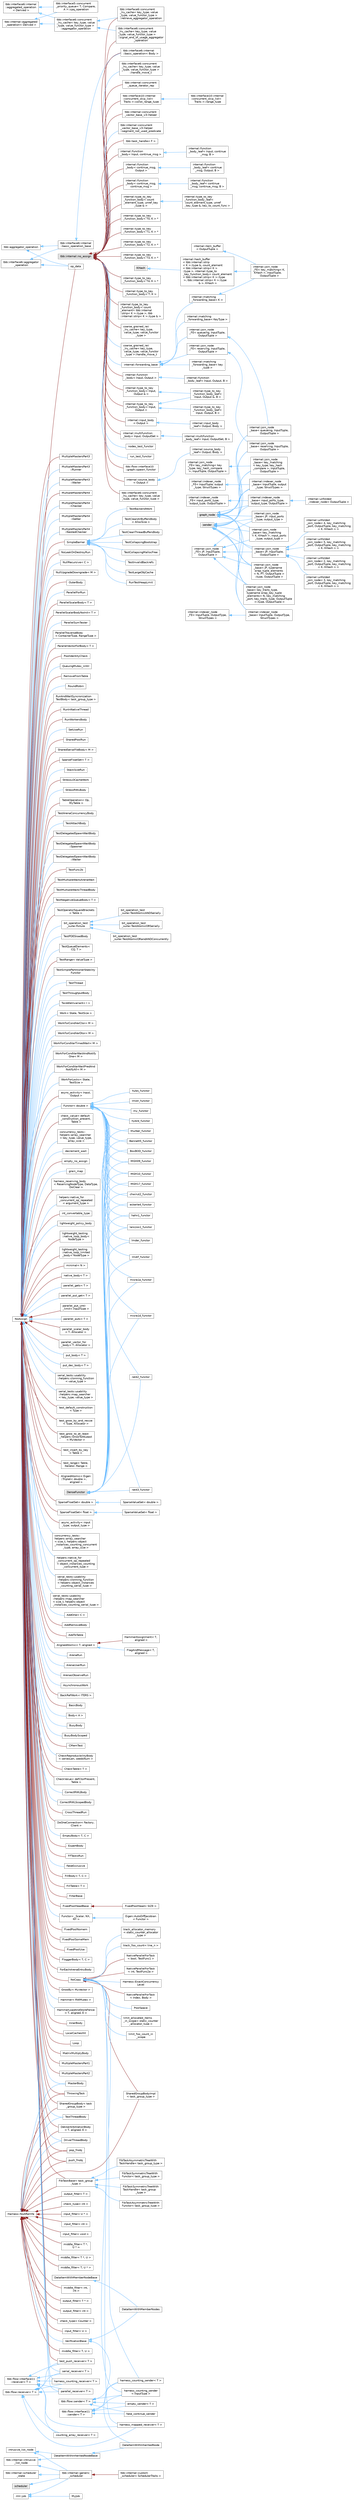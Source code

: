 digraph "类继承关系图"
{
 // LATEX_PDF_SIZE
  bgcolor="transparent";
  edge [fontname=Helvetica,fontsize=10,labelfontname=Helvetica,labelfontsize=10];
  node [fontname=Helvetica,fontsize=10,shape=box,height=0.2,width=0.4];
  rankdir="LR";
  Node0 [id="Node000000",label="tbb::interface6::internal\l::aggregated_operation\l\< Derived \>",height=0.2,width=0.4,color="grey40", fillcolor="white", style="filled",URL="$classtbb_1_1interface6_1_1internal_1_1aggregated__operation.html",tooltip="aggregated_operation base class"];
  Node0 -> Node1 [id="edge6700_Node000000_Node000001",dir="back",color="steelblue1",style="solid",tooltip=" "];
  Node1 [id="Node000001",label="tbb::interface5::concurrent\l_priority_queue\< T, Compare,\l A \>::cpq_operation",height=0.2,width=0.4,color="grey40", fillcolor="white", style="filled",URL="$classtbb_1_1interface5_1_1concurrent__priority__queue_1_1cpq__operation.html",tooltip=" "];
  Node0 -> Node3 [id="edge6701_Node000000_Node000003",dir="back",color="steelblue1",style="solid",tooltip=" "];
  Node3 [id="Node000003",label="tbb::interface6::concurrent\l_lru_cache\< key_type, value\l_type, value_functor_type \>\l::aggregator_operation",height=0.2,width=0.4,color="grey40", fillcolor="white", style="filled",URL="$structtbb_1_1interface6_1_1concurrent__lru__cache_1_1aggregator__operation.html",tooltip=" "];
  Node3 -> Node4 [id="edge6702_Node000003_Node000004",dir="back",color="steelblue1",style="solid",tooltip=" "];
  Node4 [id="Node000004",label="tbb::interface6::concurrent\l_lru_cache\< key_type, value\l_type, value_functor_type \>\l::retrieve_aggregator_operation",height=0.2,width=0.4,color="grey40", fillcolor="white", style="filled",URL="$structtbb_1_1interface6_1_1concurrent__lru__cache_1_1retrieve__aggregator__operation.html",tooltip=" "];
  Node3 -> Node75 [id="edge6703_Node000003_Node000075",dir="back",color="steelblue1",style="solid",tooltip=" "];
  Node75 [id="Node000075",label="tbb::interface6::concurrent\l_lru_cache\< key_type, value\l_type, value_functor_type \>\l::signal_end_of_usage_aggregator\l_operation",height=0.2,width=0.4,color="grey40", fillcolor="white", style="filled",URL="$structtbb_1_1interface6_1_1concurrent__lru__cache_1_1signal__end__of__usage__aggregator__operation.html",tooltip=" "];
  Node2 [id="Node000002",label="tbb::internal::aggregated\l_operation\< Derived \>",height=0.2,width=0.4,color="grey40", fillcolor="white", style="filled",URL="$classtbb_1_1internal_1_1aggregated__operation.html",tooltip="aggregated_operation base class"];
  Node2 -> Node1 [id="edge6704_Node000002_Node000001",dir="back",color="steelblue1",style="solid",tooltip=" "];
  Node2 -> Node3 [id="edge6705_Node000002_Node000003",dir="back",color="steelblue1",style="solid",tooltip=" "];
  Node78 [id="Node000078",label="tbb::aggregator_operation",height=0.2,width=0.4,color="grey40", fillcolor="white", style="filled",URL="$classtbb_1_1aggregator__operation.html",tooltip=" "];
  Node78 -> Node79 [id="edge6706_Node000078_Node000079",dir="back",color="steelblue1",style="solid",tooltip=" "];
  Node79 [id="Node000079",label="op_data",height=0.2,width=0.4,color="grey40", fillcolor="white", style="filled",URL="$classop__data.html",tooltip=" "];
  Node78 -> Node77 [id="edge6707_Node000078_Node000077",dir="back",color="steelblue1",style="solid",tooltip=" "];
  Node77 [id="Node000077",label="tbb::interface6::internal\l::basic_operation_base",height=0.2,width=0.4,color="grey40", fillcolor="white", style="filled",URL="$classtbb_1_1interface6_1_1internal_1_1basic__operation__base.html",tooltip=" "];
  Node77 -> Node76 [id="edge6708_Node000077_Node000076",dir="back",color="steelblue1",style="solid",tooltip=" "];
  Node76 [id="Node000076",label="tbb::interface6::internal\l::basic_operation\< Body \>",height=0.2,width=0.4,color="grey40", fillcolor="white", style="filled",URL="$classtbb_1_1interface6_1_1internal_1_1basic__operation.html",tooltip=" "];
  Node80 [id="Node000080",label="tbb::interface6::aggregator\l_operation",height=0.2,width=0.4,color="grey40", fillcolor="white", style="filled",URL="$classtbb_1_1interface6_1_1aggregator__operation.html",tooltip=" "];
  Node80 -> Node79 [id="edge6709_Node000080_Node000079",dir="back",color="steelblue1",style="solid",tooltip=" "];
  Node80 -> Node77 [id="edge6710_Node000080_Node000077",dir="back",color="steelblue1",style="solid",tooltip=" "];
  Node195 [id="Node000195",label="DataItemWithMemberNodeBase",height=0.2,width=0.4,color="grey40", fillcolor="white", style="filled",URL="$struct_data_item_with_member_node_base.html",tooltip=" "];
  Node195 -> Node194 [id="edge6711_Node000195_Node000194",dir="back",color="steelblue1",style="solid",tooltip=" "];
  Node194 [id="Node000194",label="DataItemWithMemberNodes",height=0.2,width=0.4,color="grey40", fillcolor="white", style="filled",URL="$class_data_item_with_member_nodes.html",tooltip=" "];
  Node85 [id="Node000085",label="DenseFunctor",height=0.2,width=0.4,color="grey60", fillcolor="#E0E0E0", style="filled",tooltip=" "];
  Node85 -> Node84 [id="edge6712_Node000085_Node000084",dir="back",color="steelblue1",style="solid",tooltip=" "];
  Node84 [id="Node000084",label="Bennett5_functor",height=0.2,width=0.4,color="grey40", fillcolor="white", style="filled",URL="$struct_bennett5__functor.html",tooltip=" "];
  Node85 -> Node86 [id="edge6713_Node000085_Node000086",dir="back",color="steelblue1",style="solid",tooltip=" "];
  Node86 [id="Node000086",label="BoxBOD_functor",height=0.2,width=0.4,color="grey40", fillcolor="white", style="filled",URL="$struct_box_b_o_d__functor.html",tooltip=" "];
  Node85 -> Node87 [id="edge6714_Node000085_Node000087",dir="back",color="steelblue1",style="solid",tooltip=" "];
  Node87 [id="Node000087",label="MGH09_functor",height=0.2,width=0.4,color="grey40", fillcolor="white", style="filled",URL="$struct_m_g_h09__functor.html",tooltip=" "];
  Node85 -> Node88 [id="edge6715_Node000085_Node000088",dir="back",color="steelblue1",style="solid",tooltip=" "];
  Node88 [id="Node000088",label="MGH10_functor",height=0.2,width=0.4,color="grey40", fillcolor="white", style="filled",URL="$struct_m_g_h10__functor.html",tooltip=" "];
  Node85 -> Node89 [id="edge6716_Node000085_Node000089",dir="back",color="steelblue1",style="solid",tooltip=" "];
  Node89 [id="Node000089",label="MGH17_functor",height=0.2,width=0.4,color="grey40", fillcolor="white", style="filled",URL="$struct_m_g_h17__functor.html",tooltip=" "];
  Node85 -> Node90 [id="edge6717_Node000085_Node000090",dir="back",color="steelblue1",style="solid",tooltip=" "];
  Node90 [id="Node000090",label="chwirut2_functor",height=0.2,width=0.4,color="grey40", fillcolor="white", style="filled",URL="$structchwirut2__functor.html",tooltip=" "];
  Node85 -> Node91 [id="edge6718_Node000085_Node000091",dir="back",color="steelblue1",style="solid",tooltip=" "];
  Node91 [id="Node000091",label="eckerle4_functor",height=0.2,width=0.4,color="grey40", fillcolor="white", style="filled",URL="$structeckerle4__functor.html",tooltip=" "];
  Node85 -> Node92 [id="edge6719_Node000085_Node000092",dir="back",color="steelblue1",style="solid",tooltip=" "];
  Node92 [id="Node000092",label="hahn1_functor",height=0.2,width=0.4,color="grey40", fillcolor="white", style="filled",URL="$structhahn1__functor.html",tooltip=" "];
  Node85 -> Node93 [id="edge6720_Node000085_Node000093",dir="back",color="steelblue1",style="solid",tooltip=" "];
  Node93 [id="Node000093",label="lanczos1_functor",height=0.2,width=0.4,color="grey40", fillcolor="white", style="filled",URL="$structlanczos1__functor.html",tooltip=" "];
  Node85 -> Node94 [id="edge6721_Node000085_Node000094",dir="back",color="steelblue1",style="solid",tooltip=" "];
  Node94 [id="Node000094",label="lmder_functor",height=0.2,width=0.4,color="grey40", fillcolor="white", style="filled",URL="$structlmder__functor.html",tooltip=" "];
  Node85 -> Node95 [id="edge6722_Node000085_Node000095",dir="back",color="steelblue1",style="solid",tooltip=" "];
  Node95 [id="Node000095",label="lmdif_functor",height=0.2,width=0.4,color="grey40", fillcolor="white", style="filled",URL="$structlmdif__functor.html",tooltip=" "];
  Node85 -> Node96 [id="edge6723_Node000085_Node000096",dir="back",color="steelblue1",style="solid",tooltip=" "];
  Node96 [id="Node000096",label="misra1a_functor",height=0.2,width=0.4,color="grey40", fillcolor="white", style="filled",URL="$structmisra1a__functor.html",tooltip=" "];
  Node85 -> Node97 [id="edge6724_Node000085_Node000097",dir="back",color="steelblue1",style="solid",tooltip=" "];
  Node97 [id="Node000097",label="misra1d_functor",height=0.2,width=0.4,color="grey40", fillcolor="white", style="filled",URL="$structmisra1d__functor.html",tooltip=" "];
  Node85 -> Node98 [id="edge6725_Node000085_Node000098",dir="back",color="steelblue1",style="solid",tooltip=" "];
  Node98 [id="Node000098",label="rat42_functor",height=0.2,width=0.4,color="grey40", fillcolor="white", style="filled",URL="$structrat42__functor.html",tooltip=" "];
  Node85 -> Node99 [id="edge6726_Node000085_Node000099",dir="back",color="steelblue1",style="solid",tooltip=" "];
  Node99 [id="Node000099",label="rat43_functor",height=0.2,width=0.4,color="grey40", fillcolor="white", style="filled",URL="$structrat43__functor.html",tooltip=" "];
  Node85 -> Node100 [id="edge6727_Node000085_Node000100",dir="back",color="steelblue1",style="solid",tooltip=" "];
  Node100 [id="Node000100",label="thurber_functor",height=0.2,width=0.4,color="grey40", fillcolor="white", style="filled",URL="$structthurber__functor.html",tooltip=" "];
  Node36 [id="Node000036",label="graph_node",height=0.2,width=0.4,color="grey60", fillcolor="#E0E0E0", style="filled",tooltip=" "];
  Node36 -> Node37 [id="edge6728_Node000036_Node000037",dir="back",color="steelblue1",style="solid",tooltip=" "];
  Node37 [id="Node000037",label="internal::indexer_node\l_base\< InputTuple, output\l_type, StructTypes \>",height=0.2,width=0.4,color="grey40", fillcolor="white", style="filled",URL="$classinternal_1_1indexer__node__base.html",tooltip=" "];
  Node36 -> Node40 [id="edge6729_Node000036_Node000040",dir="back",color="steelblue1",style="solid",tooltip=" "];
  Node40 [id="Node000040",label="internal::indexer_node\l_base\< input_ports_type,\l output_type, OutputTuple \>",height=0.2,width=0.4,color="grey40", fillcolor="white", style="filled",URL="$classinternal_1_1indexer__node__base.html",tooltip=" "];
  Node40 -> Node41 [id="edge6730_Node000040_Node000041",dir="back",color="steelblue1",style="solid",tooltip=" "];
  Node41 [id="Node000041",label="internal::unfolded\l_indexer_node\< OutputTuple \>",height=0.2,width=0.4,color="grey40", fillcolor="white", style="filled",URL="$classinternal_1_1unfolded__indexer__node.html",tooltip=" "];
  Node36 -> Node43 [id="edge6731_Node000036_Node000043",dir="back",color="steelblue1",style="solid",tooltip=" "];
  Node43 [id="Node000043",label="internal::join_node\l_base\< reserving, InputTuple,\l OutputTuple \>",height=0.2,width=0.4,color="grey40", fillcolor="white", style="filled",URL="$classinternal_1_1join__node__base.html",tooltip=" "];
  Node36 -> Node35 [id="edge6732_Node000036_Node000035",dir="back",color="steelblue1",style="solid",tooltip=" "];
  Node35 [id="Node000035",label="internal::join_node\l_base\< queueing, InputTuple,\l OutputTuple \>",height=0.2,width=0.4,color="grey40", fillcolor="white", style="filled",URL="$classinternal_1_1join__node__base.html",tooltip=" "];
  Node36 -> Node45 [id="edge6733_Node000036_Node000045",dir="back",color="steelblue1",style="solid",tooltip=" "];
  Node45 [id="Node000045",label="internal::join_node\l_base\< key_matching\l\< key_type, key_hash\l_compare \>, InputTuple,\l OutputTuple \>",height=0.2,width=0.4,color="grey40", fillcolor="white", style="filled",URL="$classinternal_1_1join__node__base.html",tooltip=" "];
  Node36 -> Node47 [id="edge6734_Node000036_Node000047",dir="back",color="steelblue1",style="solid",tooltip=" "];
  Node47 [id="Node000047",label="internal::join_node\l_base\< JP, typename\l wrap_tuple_elements\l\< N, PT, OutputTuple \>\l::type, OutputTuple \>",height=0.2,width=0.4,color="grey40", fillcolor="white", style="filled",URL="$classinternal_1_1join__node__base.html",tooltip=" "];
  Node36 -> Node49 [id="edge6735_Node000036_Node000049",dir="back",color="steelblue1",style="solid",tooltip=" "];
  Node49 [id="Node000049",label="internal::join_node\l_base\< key_traits_type,\l typename wrap_key_tuple\l_elements\< N, key_matching\l_port, key_traits_type, OutputTuple\l \>::type, OutputTuple \>",height=0.2,width=0.4,color="grey40", fillcolor="white", style="filled",URL="$classinternal_1_1join__node__base.html",tooltip=" "];
  Node36 -> Node50 [id="edge6736_Node000036_Node000050",dir="back",color="steelblue1",style="solid",tooltip=" "];
  Node50 [id="Node000050",label="internal::join_node\l_base\< JP, input_ports\l_type, output_type \>",height=0.2,width=0.4,color="grey40", fillcolor="white", style="filled",URL="$classinternal_1_1join__node__base.html",tooltip=" "];
  Node36 -> Node51 [id="edge6737_Node000036_Node000051",dir="back",color="steelblue1",style="solid",tooltip=" "];
  Node51 [id="Node000051",label="internal::join_node\l_base\< key_matching\l\< K, KHash \>, input_ports\l_type, output_type \>",height=0.2,width=0.4,color="grey40", fillcolor="white", style="filled",URL="$classinternal_1_1join__node__base.html",tooltip=" "];
  Node36 -> Node57 [id="edge6738_Node000036_Node000057",dir="back",color="steelblue1",style="solid",tooltip=" "];
  Node57 [id="Node000057",label="internal::indexer_node\l_base\< InputTuple, OutputType,\l StructTypes \>",height=0.2,width=0.4,color="grey40", fillcolor="white", style="filled",URL="$classinternal_1_1indexer__node__base.html",tooltip="indexer_node_base"];
  Node36 -> Node52 [id="edge6739_Node000036_Node000052",dir="back",color="steelblue1",style="solid",tooltip=" "];
  Node52 [id="Node000052",label="internal::join_node\l_base\< JP, InputTuple,\l OutputTuple \>",height=0.2,width=0.4,color="grey40", fillcolor="white", style="filled",URL="$classinternal_1_1join__node__base.html",tooltip="join_node_base"];
  Node52 -> Node53 [id="edge6740_Node000052_Node000053",dir="back",color="steelblue1",style="solid",tooltip=" "];
  Node53 [id="Node000053",label="internal::unfolded\l_join_node\< 2, key_matching\l_port, OutputTuple, key_matching\l\< K, KHash \> \>",height=0.2,width=0.4,color="grey40", fillcolor="white", style="filled",URL="$classinternal_1_1unfolded__join__node_3_012_00_01key__matching__port_00_01_output_tuple_00_01key24bf88222a902ec75984d552eec81e49.html",tooltip=" "];
  Node52 -> Node54 [id="edge6741_Node000052_Node000054",dir="back",color="steelblue1",style="solid",tooltip=" "];
  Node54 [id="Node000054",label="internal::unfolded\l_join_node\< 3, key_matching\l_port, OutputTuple, key_matching\l\< K, KHash \> \>",height=0.2,width=0.4,color="grey40", fillcolor="white", style="filled",URL="$classinternal_1_1unfolded__join__node_3_013_00_01key__matching__port_00_01_output_tuple_00_01keycfd3af8ec40f634bbc06a630ea88c8c1.html",tooltip=" "];
  Node52 -> Node55 [id="edge6742_Node000052_Node000055",dir="back",color="steelblue1",style="solid",tooltip=" "];
  Node55 [id="Node000055",label="internal::unfolded\l_join_node\< 4, key_matching\l_port, OutputTuple, key_matching\l\< K, KHash \> \>",height=0.2,width=0.4,color="grey40", fillcolor="white", style="filled",URL="$classinternal_1_1unfolded__join__node_3_014_00_01key__matching__port_00_01_output_tuple_00_01keyd1e1b5155db92e7f44a3f1de2c4d5e85.html",tooltip=" "];
  Node52 -> Node56 [id="edge6743_Node000052_Node000056",dir="back",color="steelblue1",style="solid",tooltip=" "];
  Node56 [id="Node000056",label="internal::unfolded\l_join_node\< 5, key_matching\l_port, OutputTuple, key_matching\l\< K, KHash \> \>",height=0.2,width=0.4,color="grey40", fillcolor="white", style="filled",URL="$classinternal_1_1unfolded__join__node_3_015_00_01key__matching__port_00_01_output_tuple_00_01key1ac0acd65dc1dabf2dd4f56da350ec04.html",tooltip=" "];
  Node58 [id="Node000058",label="internal::indexer_node\l_FE\< InputTuple, OutputType,\l StructTypes \>",height=0.2,width=0.4,color="grey40", fillcolor="white", style="filled",URL="$classinternal_1_1indexer__node___f_e.html",tooltip=" "];
  Node58 -> Node57 [id="edge6744_Node000058_Node000057",dir="back",color="steelblue1",style="solid",tooltip=" "];
  Node42 [id="Node000042",label="internal::indexer_node\l_FE\< input_ports_type,\l output_type, OutputTuple \>",height=0.2,width=0.4,color="grey40", fillcolor="white", style="filled",URL="$classinternal_1_1indexer__node___f_e.html",tooltip=" "];
  Node42 -> Node40 [id="edge6745_Node000042_Node000040",dir="back",color="steelblue1",style="solid",tooltip=" "];
  Node38 [id="Node000038",label="internal::indexer_node\l_FE\< InputTuple, output\l_type, StructTypes \>",height=0.2,width=0.4,color="grey40", fillcolor="white", style="filled",URL="$classinternal_1_1indexer__node___f_e.html",tooltip=" "];
  Node38 -> Node37 [id="edge6746_Node000038_Node000037",dir="back",color="steelblue1",style="solid",tooltip=" "];
  Node186 [id="Node000186",label="intrusive_list_node",height=0.2,width=0.4,color="grey40", fillcolor="white", style="filled",URL="$structintrusive__list__node.html",tooltip="Data structure to be inherited by the types that can form intrusive lists."];
  Node186 -> Node185 [id="edge6747_Node000186_Node000185",dir="back",color="steelblue1",style="solid",tooltip=" "];
  Node185 [id="Node000185",label="DataItemWithInheritedNodeBase",height=0.2,width=0.4,color="grey40", fillcolor="white", style="filled",URL="$struct_data_item_with_inherited_node_base.html",tooltip=" "];
  Node185 -> Node184 [id="edge6748_Node000185_Node000184",dir="back",color="steelblue1",style="solid",tooltip=" "];
  Node184 [id="Node000184",label="DataItemWithInheritedNode",height=0.2,width=0.4,color="grey40", fillcolor="white", style="filled",URL="$class_data_item_with_inherited_node.html",tooltip=" "];
  Node186 -> Node187 [id="edge6749_Node000186_Node000187",dir="back",color="steelblue1",style="solid",tooltip=" "];
  Node187 [id="Node000187",label="tbb::internal::generic\l_scheduler",height=0.2,width=0.4,color="grey40", fillcolor="white", style="filled",URL="$classtbb_1_1internal_1_1generic__scheduler.html",tooltip="Work stealing task scheduler."];
  Node187 -> Node188 [id="edge6750_Node000187_Node000188",dir="back",color="firebrick4",style="solid",tooltip=" "];
  Node188 [id="Node000188",label="tbb::internal::custom\l_scheduler\< SchedulerTraits \>",height=0.2,width=0.4,color="grey40", fillcolor="white", style="filled",URL="$classtbb_1_1internal_1_1custom__scheduler.html",tooltip="A scheduler with a customized evaluation loop."];
  Node189 [id="Node000189",label="tbb::internal::intrusive\l_list_node",height=0.2,width=0.4,color="grey40", fillcolor="white", style="filled",URL="$structtbb_1_1internal_1_1intrusive__list__node.html",tooltip="Data structure to be inherited by the types that can form intrusive lists."];
  Node189 -> Node185 [id="edge6751_Node000189_Node000185",dir="back",color="steelblue1",style="solid",tooltip=" "];
  Node189 -> Node187 [id="edge6752_Node000189_Node000187",dir="back",color="steelblue1",style="solid",tooltip=" "];
  Node31 [id="Node000031",label="internal::item_buffer\l\< OutputTuple \>",height=0.2,width=0.4,color="grey40", fillcolor="white", style="filled",URL="$classinternal_1_1item__buffer.html",tooltip=" "];
  Node31 -> Node30 [id="edge6753_Node000031_Node000030",dir="back",color="steelblue1",style="solid",tooltip=" "];
  Node30 [id="Node000030",label="internal::join_node\l_FE\< key_matching\< K,\l KHash \>, InputTuple,\l OutputTuple \>",height=0.2,width=0.4,color="grey40", fillcolor="white", style="filled",URL="$classinternal_1_1join__node___f_e_3_01key__matching_3_01_k_00_01_k_hash_01_4_00_01_input_tuple_00_01_output_tuple_01_4.html",tooltip=" "];
  Node190 [id="Node000190",label="rml::job",height=0.2,width=0.4,color="grey40", fillcolor="white", style="filled",URL="$classrml_1_1job.html",tooltip="Represents a client's job for an execution context."];
  Node190 -> Node191 [id="edge6754_Node000190_Node000191",dir="back",color="steelblue1",style="solid",tooltip=" "];
  Node191 [id="Node000191",label="MyJob",height=0.2,width=0.4,color="grey40", fillcolor="white", style="filled",URL="$class_my_job.html",tooltip=" "];
  Node190 -> Node187 [id="edge6755_Node000190_Node000187",dir="back",color="steelblue1",style="solid",tooltip=" "];
  Node48 [id="Node000048",label="internal::join_node\l_FE\< JP, InputTuple,\l OutputTuple \>",height=0.2,width=0.4,color="grey40", fillcolor="white", style="filled",URL="$classinternal_1_1join__node___f_e.html",tooltip="join_node_FE : implements input port policy"];
  Node48 -> Node47 [id="edge6756_Node000048_Node000047",dir="back",color="steelblue1",style="solid",tooltip=" "];
  Node48 -> Node49 [id="edge6757_Node000048_Node000049",dir="back",color="steelblue1",style="solid",tooltip=" "];
  Node48 -> Node50 [id="edge6758_Node000048_Node000050",dir="back",color="steelblue1",style="solid",tooltip=" "];
  Node48 -> Node51 [id="edge6759_Node000048_Node000051",dir="back",color="steelblue1",style="solid",tooltip=" "];
  Node48 -> Node52 [id="edge6760_Node000048_Node000052",dir="back",color="steelblue1",style="solid",tooltip=" "];
  Node46 [id="Node000046",label="internal::join_node\l_FE\< key_matching\< key\l_type, key_hash_compare\l \>, InputTuple, OutputTuple \>",height=0.2,width=0.4,color="grey40", fillcolor="white", style="filled",URL="$classinternal_1_1join__node___f_e.html",tooltip=" "];
  Node46 -> Node45 [id="edge6761_Node000046_Node000045",dir="back",color="steelblue1",style="solid",tooltip=" "];
  Node33 [id="Node000033",label="KHash",height=0.2,width=0.4,color="grey60", fillcolor="#E0E0E0", style="filled",tooltip=" "];
  Node33 -> Node32 [id="edge6762_Node000033_Node000032",dir="back",color="steelblue1",style="solid",tooltip=" "];
  Node32 [id="Node000032",label="internal::hash_buffer\l\< tbb::internal::strip\l\< K \>::type &, count_element\l\< tbb::internal::strip\< K \>\l::type \>, internal::type_to\l_key_function_body\< count_element\l\< tbb::internal::strip\< K \>::type\l \>, tbb::internal::strip\< K \>::type\l & \>, KHash \>",height=0.2,width=0.4,color="grey40", fillcolor="white", style="filled",URL="$classinternal_1_1hash__buffer.html",tooltip=" "];
  Node32 -> Node30 [id="edge6763_Node000032_Node000030",dir="back",color="steelblue1",style="solid",tooltip=" "];
  Node5 [id="Node000005",label="tbb::internal::no_assign",height=0.2,width=0.4,color="grey60", fillcolor="#E0E0E0", style="filled",tooltip=" "];
  Node5 -> Node6 [id="edge6764_Node000005_Node000006",dir="back",color="firebrick4",style="solid",tooltip=" "];
  Node6 [id="Node000006",label="internal::function\l_body\< Input, continue_msg \>",height=0.2,width=0.4,color="grey40", fillcolor="white", style="filled",URL="$classinternal_1_1function__body.html",tooltip=" "];
  Node6 -> Node7 [id="edge6765_Node000006_Node000007",dir="back",color="steelblue1",style="solid",tooltip=" "];
  Node7 [id="Node000007",label="internal::function\l_body_leaf\< Input, continue\l_msg, B \>",height=0.2,width=0.4,color="grey40", fillcolor="white", style="filled",URL="$classinternal_1_1function__body__leaf_3_01_input_00_01continue__msg_00_01_b_01_4.html",tooltip="the leaf for function_body specialized for Output of continue_msg"];
  Node5 -> Node8 [id="edge6766_Node000005_Node000008",dir="back",color="firebrick4",style="solid",tooltip=" "];
  Node8 [id="Node000008",label="internal::function\l_body\< continue_msg,\l Output \>",height=0.2,width=0.4,color="grey40", fillcolor="white", style="filled",URL="$classinternal_1_1function__body.html",tooltip=" "];
  Node8 -> Node9 [id="edge6767_Node000008_Node000009",dir="back",color="steelblue1",style="solid",tooltip=" "];
  Node9 [id="Node000009",label="internal::function\l_body_leaf\< continue\l_msg, Output, B \>",height=0.2,width=0.4,color="grey40", fillcolor="white", style="filled",URL="$classinternal_1_1function__body__leaf_3_01continue__msg_00_01_output_00_01_b_01_4.html",tooltip="the leaf for function_body specialized for Input of continue_msg"];
  Node5 -> Node10 [id="edge6768_Node000005_Node000010",dir="back",color="firebrick4",style="solid",tooltip=" "];
  Node10 [id="Node000010",label="internal::function\l_body\< continue_msg,\l continue_msg \>",height=0.2,width=0.4,color="grey40", fillcolor="white", style="filled",URL="$classinternal_1_1function__body.html",tooltip=" "];
  Node10 -> Node11 [id="edge6769_Node000010_Node000011",dir="back",color="steelblue1",style="solid",tooltip=" "];
  Node11 [id="Node000011",label="internal::function\l_body_leaf\< continue\l_msg, continue_msg, B \>",height=0.2,width=0.4,color="grey40", fillcolor="white", style="filled",URL="$classinternal_1_1function__body__leaf_3_01continue__msg_00_01continue__msg_00_01_b_01_4.html",tooltip="the leaf for function_body specialized for Input and output of continue_msg"];
  Node5 -> Node12 [id="edge6770_Node000005_Node000012",dir="back",color="firebrick4",style="solid",tooltip=" "];
  Node12 [id="Node000012",label="internal::type_to_key\l_function_body\< count\l_element_type, unref_key\l_type & \>",height=0.2,width=0.4,color="grey40", fillcolor="white", style="filled",URL="$classinternal_1_1type__to__key__function__body.html",tooltip=" "];
  Node12 -> Node13 [id="edge6771_Node000012_Node000013",dir="back",color="steelblue1",style="solid",tooltip=" "];
  Node13 [id="Node000013",label="internal::type_to_key\l_function_body_leaf\<\l count_element_type, unref\l_key_type &, key_to_count_func \>",height=0.2,width=0.4,color="grey40", fillcolor="white", style="filled",URL="$classinternal_1_1type__to__key__function__body__leaf.html",tooltip=" "];
  Node5 -> Node14 [id="edge6772_Node000005_Node000014",dir="back",color="firebrick4",style="solid",tooltip=" "];
  Node14 [id="Node000014",label="internal::type_to_key\l_function_body\< T0, K \> *",height=0.2,width=0.4,color="grey40", fillcolor="white", style="filled",URL="$classinternal_1_1type__to__key__function__body.html",tooltip=" "];
  Node5 -> Node15 [id="edge6773_Node000005_Node000015",dir="back",color="firebrick4",style="solid",tooltip=" "];
  Node15 [id="Node000015",label="internal::type_to_key\l_function_body\< T1, K \> *",height=0.2,width=0.4,color="grey40", fillcolor="white", style="filled",URL="$classinternal_1_1type__to__key__function__body.html",tooltip=" "];
  Node5 -> Node16 [id="edge6774_Node000005_Node000016",dir="back",color="firebrick4",style="solid",tooltip=" "];
  Node16 [id="Node000016",label="internal::type_to_key\l_function_body\< T2, K \> *",height=0.2,width=0.4,color="grey40", fillcolor="white", style="filled",URL="$classinternal_1_1type__to__key__function__body.html",tooltip=" "];
  Node5 -> Node17 [id="edge6775_Node000005_Node000017",dir="back",color="firebrick4",style="solid",tooltip=" "];
  Node17 [id="Node000017",label="internal::type_to_key\l_function_body\< T3, K \> *",height=0.2,width=0.4,color="grey40", fillcolor="white", style="filled",URL="$classinternal_1_1type__to__key__function__body.html",tooltip=" "];
  Node5 -> Node18 [id="edge6776_Node000005_Node000018",dir="back",color="firebrick4",style="solid",tooltip=" "];
  Node18 [id="Node000018",label="internal::type_to_key\l_function_body\< T4, K \> *",height=0.2,width=0.4,color="grey40", fillcolor="white", style="filled",URL="$classinternal_1_1type__to__key__function__body.html",tooltip=" "];
  Node5 -> Node19 [id="edge6777_Node000005_Node000019",dir="back",color="firebrick4",style="solid",tooltip=" "];
  Node19 [id="Node000019",label="internal::type_to_key\l_function_body\< T, K \>",height=0.2,width=0.4,color="grey40", fillcolor="white", style="filled",URL="$classinternal_1_1type__to__key__function__body.html",tooltip=" "];
  Node5 -> Node20 [id="edge6778_Node000005_Node000020",dir="back",color="firebrick4",style="solid",tooltip=" "];
  Node20 [id="Node000020",label="internal::type_to_key\l_function_body\< count\l_element\< tbb::internal\l::strip\< K \>::type \>, tbb\l::internal::strip\< K \>::type & \>",height=0.2,width=0.4,color="grey40", fillcolor="white", style="filled",URL="$classinternal_1_1type__to__key__function__body.html",tooltip=" "];
  Node5 -> Node21 [id="edge6779_Node000005_Node000021",dir="back",color="firebrick4",style="solid",tooltip=" "];
  Node21 [id="Node000021",label="internal::type_to_key\l_function_body\< Input,\l Output & \>",height=0.2,width=0.4,color="grey40", fillcolor="white", style="filled",URL="$classinternal_1_1type__to__key__function__body_3_01_input_00_01_output_01_6_01_4.html",tooltip=" "];
  Node21 -> Node22 [id="edge6780_Node000021_Node000022",dir="back",color="steelblue1",style="solid",tooltip=" "];
  Node22 [id="Node000022",label="internal::type_to_key\l_function_body_leaf\<\l Input, Output &, B \>",height=0.2,width=0.4,color="grey40", fillcolor="white", style="filled",URL="$classinternal_1_1type__to__key__function__body__leaf_3_01_input_00_01_output_01_6_00_01_b_01_4.html",tooltip=" "];
  Node5 -> Node25 [id="edge6781_Node000005_Node000025",dir="back",color="firebrick4",style="solid",tooltip=" "];
  Node25 [id="Node000025",label="coarse_grained_raii\l_lru_cache\< key_type,\l value_type, value_functor\l_type \>",height=0.2,width=0.4,color="grey40", fillcolor="white", style="filled",URL="$classcoarse__grained__raii__lru__cache.html",tooltip=" "];
  Node5 -> Node26 [id="edge6782_Node000005_Node000026",dir="back",color="steelblue1",style="solid",tooltip=" "];
  Node26 [id="Node000026",label="coarse_grained_raii\l_lru_cache\< key_type,\l value_type, value_functor\l_type \>::handle_move_t",height=0.2,width=0.4,color="grey40", fillcolor="white", style="filled",URL="$structcoarse__grained__raii__lru__cache_1_1handle__move__t.html",tooltip=" "];
  Node5 -> Node27 [id="edge6783_Node000005_Node000027",dir="back",color="steelblue1",style="solid",tooltip=" "];
  Node27 [id="Node000027",label="internal::forwarding_base",height=0.2,width=0.4,color="grey40", fillcolor="white", style="filled",URL="$structinternal_1_1forwarding__base.html",tooltip=" "];
  Node27 -> Node28 [id="edge6784_Node000027_Node000028",dir="back",color="steelblue1",style="solid",tooltip=" "];
  Node28 [id="Node000028",label="internal::matching\l_forwarding_base\< key\l_type \>",height=0.2,width=0.4,color="grey40", fillcolor="white", style="filled",URL="$structinternal_1_1matching__forwarding__base.html",tooltip=" "];
  Node27 -> Node29 [id="edge6785_Node000027_Node000029",dir="back",color="steelblue1",style="solid",tooltip=" "];
  Node29 [id="Node000029",label="internal::matching\l_forwarding_base\< K \>",height=0.2,width=0.4,color="grey40", fillcolor="white", style="filled",URL="$structinternal_1_1matching__forwarding__base.html",tooltip=" "];
  Node29 -> Node30 [id="edge6786_Node000029_Node000030",dir="back",color="steelblue1",style="solid",tooltip=" "];
  Node27 -> Node34 [id="edge6787_Node000027_Node000034",dir="back",color="steelblue1",style="solid",tooltip=" "];
  Node34 [id="Node000034",label="internal::join_node\l_FE\< queueing, InputTuple,\l OutputTuple \>",height=0.2,width=0.4,color="grey40", fillcolor="white", style="filled",URL="$classinternal_1_1join__node___f_e_3_01queueing_00_01_input_tuple_00_01_output_tuple_01_4.html",tooltip=" "];
  Node34 -> Node35 [id="edge6788_Node000034_Node000035",dir="back",color="steelblue1",style="solid",tooltip=" "];
  Node27 -> Node44 [id="edge6789_Node000027_Node000044",dir="back",color="steelblue1",style="solid",tooltip=" "];
  Node44 [id="Node000044",label="internal::join_node\l_FE\< reserving, InputTuple,\l OutputTuple \>",height=0.2,width=0.4,color="grey40", fillcolor="white", style="filled",URL="$classinternal_1_1join__node___f_e_3_01reserving_00_01_input_tuple_00_01_output_tuple_01_4.html",tooltip=" "];
  Node44 -> Node43 [id="edge6790_Node000044_Node000043",dir="back",color="steelblue1",style="solid",tooltip=" "];
  Node27 -> Node59 [id="edge6791_Node000027_Node000059",dir="back",color="steelblue1",style="solid",tooltip=" "];
  Node59 [id="Node000059",label="internal::matching\l_forwarding_base\< KeyType \>",height=0.2,width=0.4,color="grey40", fillcolor="white", style="filled",URL="$structinternal_1_1matching__forwarding__base.html",tooltip=" "];
  Node5 -> Node60 [id="edge6792_Node000005_Node000060",dir="back",color="firebrick4",style="solid",tooltip=" "];
  Node60 [id="Node000060",label="internal::function\l_body\< Input, Output \>",height=0.2,width=0.4,color="grey40", fillcolor="white", style="filled",URL="$classinternal_1_1function__body.html",tooltip="A functor that takes an Input and generates an Output"];
  Node60 -> Node61 [id="edge6793_Node000060_Node000061",dir="back",color="steelblue1",style="solid",tooltip=" "];
  Node61 [id="Node000061",label="internal::function\l_body_leaf\< Input, Output, B \>",height=0.2,width=0.4,color="grey40", fillcolor="white", style="filled",URL="$classinternal_1_1function__body__leaf.html",tooltip="the leaf for function_body"];
  Node5 -> Node62 [id="edge6794_Node000005_Node000062",dir="back",color="firebrick4",style="solid",tooltip=" "];
  Node62 [id="Node000062",label="internal::input_body\l\< Output \>",height=0.2,width=0.4,color="grey40", fillcolor="white", style="filled",URL="$classinternal_1_1input__body.html",tooltip="A functor that takes no input and generates a value of type Output"];
  Node62 -> Node63 [id="edge6795_Node000062_Node000063",dir="back",color="steelblue1",style="solid",tooltip=" "];
  Node63 [id="Node000063",label="internal::input_body\l_leaf\< Output, Body \>",height=0.2,width=0.4,color="grey40", fillcolor="white", style="filled",URL="$classinternal_1_1input__body__leaf.html",tooltip="The leaf for input_body"];
  Node5 -> Node64 [id="edge6796_Node000005_Node000064",dir="back",color="firebrick4",style="solid",tooltip=" "];
  Node64 [id="Node000064",label="internal::multifunction\l_body\< Input, OutputSet \>",height=0.2,width=0.4,color="grey40", fillcolor="white", style="filled",URL="$classinternal_1_1multifunction__body.html",tooltip="function_body that takes an Input and a set of output ports"];
  Node64 -> Node65 [id="edge6797_Node000064_Node000065",dir="back",color="steelblue1",style="solid",tooltip=" "];
  Node65 [id="Node000065",label="internal::multifunction\l_body_leaf\< Input, OutputSet, B \>",height=0.2,width=0.4,color="grey40", fillcolor="white", style="filled",URL="$classinternal_1_1multifunction__body__leaf.html",tooltip="leaf for multifunction. OutputSet can be a std::tuple or a vector."];
  Node5 -> Node66 [id="edge6798_Node000005_Node000066",dir="back",color="firebrick4",style="solid",tooltip=" "];
  Node66 [id="Node000066",label="internal::source_body\l\< Output \>",height=0.2,width=0.4,color="grey40", fillcolor="white", style="filled",URL="$classinternal_1_1source__body.html",tooltip=" "];
  Node66 -> Node67 [id="edge6799_Node000066_Node000067",dir="back",color="steelblue1",style="solid",tooltip=" "];
  Node67 [id="Node000067",label="internal::source_body\l_leaf\< Output, Body \>",height=0.2,width=0.4,color="grey40", fillcolor="white", style="filled",URL="$classinternal_1_1source__body__leaf.html",tooltip="The leaf for source_body"];
  Node5 -> Node23 [id="edge6800_Node000005_Node000023",dir="back",color="firebrick4",style="solid",tooltip=" "];
  Node23 [id="Node000023",label="internal::type_to_key\l_function_body\< Input,\l Output \>",height=0.2,width=0.4,color="grey40", fillcolor="white", style="filled",URL="$classinternal_1_1type__to__key__function__body.html",tooltip=" "];
  Node23 -> Node22 [id="edge6801_Node000023_Node000022",dir="back",color="steelblue1",style="solid",tooltip=" "];
  Node23 -> Node24 [id="edge6802_Node000023_Node000024",dir="back",color="steelblue1",style="solid",tooltip=" "];
  Node24 [id="Node000024",label="internal::type_to_key\l_function_body_leaf\<\l Input, Output, B \>",height=0.2,width=0.4,color="grey40", fillcolor="white", style="filled",URL="$classinternal_1_1type__to__key__function__body__leaf.html",tooltip=" "];
  Node5 -> Node68 [id="edge6803_Node000005_Node000068",dir="back",color="steelblue1",style="solid",tooltip=" "];
  Node68 [id="Node000068",label="nodes_test_functor",height=0.2,width=0.4,color="grey40", fillcolor="white", style="filled",URL="$structnodes__test__functor.html",tooltip=" "];
  Node5 -> Node69 [id="edge6804_Node000005_Node000069",dir="back",color="steelblue1",style="solid",tooltip=" "];
  Node69 [id="Node000069",label="run_test_functor",height=0.2,width=0.4,color="grey40", fillcolor="white", style="filled",URL="$structrun__test__functor.html",tooltip=" "];
  Node5 -> Node70 [id="edge6805_Node000005_Node000070",dir="back",color="firebrick4",style="solid",tooltip=" "];
  Node70 [id="Node000070",label="tbb::flow::interface10\l::graph::spawn_functor",height=0.2,width=0.4,color="grey40", fillcolor="white", style="filled",URL="$classtbb_1_1flow_1_1interface10_1_1graph_1_1spawn__functor.html",tooltip="A functor that spawns a task"];
  Node5 -> Node71 [id="edge6806_Node000005_Node000071",dir="back",color="firebrick4",style="solid",tooltip=" "];
  Node71 [id="Node000071",label="tbb::interface10::internal\l::concurrent_skip_list\<\l Traits \>::const_range_type",height=0.2,width=0.4,color="grey40", fillcolor="white", style="filled",URL="$classtbb_1_1interface10_1_1internal_1_1concurrent__skip__list_1_1const__range__type.html",tooltip=" "];
  Node71 -> Node72 [id="edge6807_Node000071_Node000072",dir="back",color="steelblue1",style="solid",tooltip=" "];
  Node72 [id="Node000072",label="tbb::interface10::internal\l::concurrent_skip_list\<\l Traits \>::range_type",height=0.2,width=0.4,color="grey40", fillcolor="white", style="filled",URL="$classtbb_1_1interface10_1_1internal_1_1concurrent__skip__list_1_1range__type.html",tooltip=" "];
  Node5 -> Node73 [id="edge6808_Node000005_Node000073",dir="back",color="firebrick4",style="solid",tooltip=" "];
  Node73 [id="Node000073",label="tbb::interface6::concurrent\l_lru_cache\< key_type, value\l_type, value_functor_type \>",height=0.2,width=0.4,color="grey40", fillcolor="white", style="filled",URL="$classtbb_1_1interface6_1_1concurrent__lru__cache.html",tooltip=" "];
  Node5 -> Node74 [id="edge6809_Node000005_Node000074",dir="back",color="steelblue1",style="solid",tooltip=" "];
  Node74 [id="Node000074",label="tbb::interface6::concurrent\l_lru_cache\< key_type, value\l_type, value_functor_type \>\l::handle_move_t",height=0.2,width=0.4,color="grey40", fillcolor="white", style="filled",URL="$structtbb_1_1interface6_1_1concurrent__lru__cache_1_1handle__move__t.html",tooltip=" "];
  Node5 -> Node4 [id="edge6810_Node000005_Node000004",dir="back",color="firebrick4",style="solid",tooltip=" "];
  Node5 -> Node75 [id="edge6811_Node000005_Node000075",dir="back",color="firebrick4",style="solid",tooltip=" "];
  Node5 -> Node76 [id="edge6812_Node000005_Node000076",dir="back",color="firebrick4",style="solid",tooltip=" "];
  Node5 -> Node326 [id="edge6813_Node000005_Node000326",dir="back",color="firebrick4",style="solid",tooltip=" "];
  Node326 [id="Node000326",label="tbb::internal::concurrent\l_queue_iterator_rep",height=0.2,width=0.4,color="grey40", fillcolor="white", style="filled",URL="$classtbb_1_1internal_1_1concurrent__queue__iterator__rep.html",tooltip=" "];
  Node5 -> Node327 [id="edge6814_Node000005_Node000327",dir="back",color="firebrick4",style="solid",tooltip=" "];
  Node327 [id="Node000327",label="tbb::internal::concurrent\l_vector_base_v3::helper",height=0.2,width=0.4,color="grey40", fillcolor="white", style="filled",URL="$classtbb_1_1internal_1_1concurrent__vector__base__v3_1_1helper.html",tooltip=" "];
  Node5 -> Node328 [id="edge6815_Node000005_Node000328",dir="back",color="steelblue1",style="solid",tooltip=" "];
  Node328 [id="Node000328",label="tbb::internal::concurrent\l_vector_base_v3::helper\l::segment_not_used_predicate",height=0.2,width=0.4,color="grey40", fillcolor="white", style="filled",URL="$structtbb_1_1internal_1_1concurrent__vector__base__v3_1_1helper_1_1segment__not__used__predicate.html",tooltip=" "];
  Node5 -> Node329 [id="edge6816_Node000005_Node000329",dir="back",color="firebrick4",style="solid",tooltip=" "];
  Node329 [id="Node000329",label="tbb::task_handle\< F \>",height=0.2,width=0.4,color="grey40", fillcolor="white", style="filled",URL="$classtbb_1_1task__handle.html",tooltip=" "];
  Node137 [id="Node000137",label="Harness::NoAfterlife",height=0.2,width=0.4,color="grey40", fillcolor="white", style="filled",URL="$class_harness_1_1_no_afterlife.html",tooltip="Base class that asserts that no operations are made with the object after its destruction."];
  Node137 -> Node138 [id="edge6817_Node000137_Node000138",dir="back",color="firebrick4",style="solid",tooltip=" "];
  Node138 [id="Node000138",label="check_type\< int \>",height=0.2,width=0.4,color="grey40", fillcolor="white", style="filled",URL="$classcheck__type.html",tooltip=" "];
  Node137 -> Node139 [id="edge6818_Node000137_Node000139",dir="back",color="firebrick4",style="solid",tooltip=" "];
  Node139 [id="Node000139",label="input_filter\< U * \>",height=0.2,width=0.4,color="grey40", fillcolor="white", style="filled",URL="$classinput__filter_3_01_u_01_5_01_4.html",tooltip=" "];
  Node137 -> Node140 [id="edge6819_Node000137_Node000140",dir="back",color="firebrick4",style="solid",tooltip=" "];
  Node140 [id="Node000140",label="input_filter\< int \>",height=0.2,width=0.4,color="grey40", fillcolor="white", style="filled",URL="$classinput__filter_3_01int_01_4.html",tooltip=" "];
  Node137 -> Node141 [id="edge6820_Node000137_Node000141",dir="back",color="firebrick4",style="solid",tooltip=" "];
  Node141 [id="Node000141",label="input_filter\< void \>",height=0.2,width=0.4,color="grey40", fillcolor="white", style="filled",URL="$classinput__filter_3_01void_01_4.html",tooltip=" "];
  Node137 -> Node142 [id="edge6821_Node000137_Node000142",dir="back",color="firebrick4",style="solid",tooltip=" "];
  Node142 [id="Node000142",label="middle_filter\< T *,\l U * \>",height=0.2,width=0.4,color="grey40", fillcolor="white", style="filled",URL="$classmiddle__filter_3_01_t_01_5_00_01_u_01_5_01_4.html",tooltip=" "];
  Node137 -> Node143 [id="edge6822_Node000137_Node000143",dir="back",color="firebrick4",style="solid",tooltip=" "];
  Node143 [id="Node000143",label="middle_filter\< T *, U \>",height=0.2,width=0.4,color="grey40", fillcolor="white", style="filled",URL="$classmiddle__filter_3_01_t_01_5_00_01_u_01_4.html",tooltip=" "];
  Node137 -> Node144 [id="edge6823_Node000137_Node000144",dir="back",color="firebrick4",style="solid",tooltip=" "];
  Node144 [id="Node000144",label="middle_filter\< T, U * \>",height=0.2,width=0.4,color="grey40", fillcolor="white", style="filled",URL="$classmiddle__filter_3_01_t_00_01_u_01_5_01_4.html",tooltip=" "];
  Node137 -> Node145 [id="edge6824_Node000137_Node000145",dir="back",color="firebrick4",style="solid",tooltip=" "];
  Node145 [id="Node000145",label="middle_filter\< int,\l int \>",height=0.2,width=0.4,color="grey40", fillcolor="white", style="filled",URL="$classmiddle__filter_3_01int_00_01int_01_4.html",tooltip=" "];
  Node137 -> Node146 [id="edge6825_Node000137_Node000146",dir="back",color="firebrick4",style="solid",tooltip=" "];
  Node146 [id="Node000146",label="output_filter\< T * \>",height=0.2,width=0.4,color="grey40", fillcolor="white", style="filled",URL="$classoutput__filter_3_01_t_01_5_01_4.html",tooltip=" "];
  Node137 -> Node147 [id="edge6826_Node000137_Node000147",dir="back",color="firebrick4",style="solid",tooltip=" "];
  Node147 [id="Node000147",label="output_filter\< int \>",height=0.2,width=0.4,color="grey40", fillcolor="white", style="filled",URL="$classoutput__filter_3_01int_01_4.html",tooltip=" "];
  Node137 -> Node136 [id="edge6827_Node000137_Node000136",dir="back",color="firebrick4",style="solid",tooltip=" "];
  Node136 [id="Node000136",label="DekkerArbitrationBody\l\< T, aligned, E \>",height=0.2,width=0.4,color="grey40", fillcolor="white", style="filled",URL="$class_dekker_arbitration_body.html",tooltip=" "];
  Node137 -> Node148 [id="edge6828_Node000137_Node000148",dir="back",color="steelblue1",style="solid",tooltip=" "];
  Node148 [id="Node000148",label="DriverThreadBody",height=0.2,width=0.4,color="grey40", fillcolor="white", style="filled",URL="$struct_driver_thread_body.html",tooltip=" "];
  Node137 -> Node149 [id="edge6829_Node000137_Node000149",dir="back",color="firebrick4",style="solid",tooltip=" "];
  Node149 [id="Node000149",label="FibTaskBase\< task_group\l_type \>",height=0.2,width=0.4,color="grey40", fillcolor="white", style="filled",URL="$class_fib_task_base.html",tooltip=" "];
  Node149 -> Node150 [id="edge6830_Node000149_Node000150",dir="back",color="steelblue1",style="solid",tooltip=" "];
  Node150 [id="Node000150",label="FibTaskAsymmetricTreeWith\lFunctor\< task_group_type \>",height=0.2,width=0.4,color="grey40", fillcolor="white", style="filled",URL="$class_fib_task_asymmetric_tree_with_functor.html",tooltip=" "];
  Node149 -> Node151 [id="edge6831_Node000149_Node000151",dir="back",color="steelblue1",style="solid",tooltip=" "];
  Node151 [id="Node000151",label="FibTaskAsymmetricTreeWith\lTaskHandle\< task_group_type \>",height=0.2,width=0.4,color="grey40", fillcolor="white", style="filled",URL="$class_fib_task_asymmetric_tree_with_task_handle.html",tooltip=" "];
  Node149 -> Node152 [id="edge6832_Node000149_Node000152",dir="back",color="steelblue1",style="solid",tooltip=" "];
  Node152 [id="Node000152",label="FibTaskSymmetricTreeWith\lFunctor\< task_group_type \>",height=0.2,width=0.4,color="grey40", fillcolor="white", style="filled",URL="$class_fib_task_symmetric_tree_with_functor.html",tooltip=" "];
  Node149 -> Node153 [id="edge6833_Node000149_Node000153",dir="back",color="steelblue1",style="solid",tooltip=" "];
  Node153 [id="Node000153",label="FibTaskSymmetricTreeWith\lTaskHandle\< task_group\l_type \>",height=0.2,width=0.4,color="grey40", fillcolor="white", style="filled",URL="$class_fib_task_symmetric_tree_with_task_handle.html",tooltip=" "];
  Node137 -> Node154 [id="edge6834_Node000137_Node000154",dir="back",color="steelblue1",style="solid",tooltip=" "];
  Node154 [id="Node000154",label="MasterBody",height=0.2,width=0.4,color="grey40", fillcolor="white", style="filled",URL="$struct_master_body.html",tooltip=" "];
  Node137 -> Node155 [id="edge6835_Node000137_Node000155",dir="back",color="firebrick4",style="solid",tooltip=" "];
  Node155 [id="Node000155",label="SharedGroupBody\< task\l_group_type \>",height=0.2,width=0.4,color="grey40", fillcolor="white", style="filled",URL="$class_shared_group_body.html",tooltip=" "];
  Node137 -> Node156 [id="edge6836_Node000137_Node000156",dir="back",color="firebrick4",style="solid",tooltip=" "];
  Node156 [id="Node000156",label="SharedGroupBodyImpl\l\< task_group_type \>",height=0.2,width=0.4,color="grey40", fillcolor="white", style="filled",URL="$class_shared_group_body_impl.html",tooltip=" "];
  Node137 -> Node181 [id="edge6837_Node000137_Node000181",dir="back",color="steelblue1",style="solid",tooltip=" "];
  Node181 [id="Node000181",label="TestThreadBody",height=0.2,width=0.4,color="grey40", fillcolor="white", style="filled",URL="$struct_test_thread_body.html",tooltip=" "];
  Node137 -> Node182 [id="edge6838_Node000137_Node000182",dir="back",color="firebrick4",style="solid",tooltip=" "];
  Node182 [id="Node000182",label="ThrowingTask",height=0.2,width=0.4,color="grey40", fillcolor="white", style="filled",URL="$class_throwing_task.html",tooltip=" "];
  Node137 -> Node183 [id="edge6839_Node000137_Node000183",dir="back",color="steelblue1",style="solid",tooltip=" "];
  Node183 [id="Node000183",label="VerificationBase",height=0.2,width=0.4,color="grey40", fillcolor="white", style="filled",URL="$struct_verification_base.html",tooltip=" "];
  Node183 -> Node184 [id="edge6840_Node000183_Node000184",dir="back",color="steelblue1",style="solid",tooltip=" "];
  Node183 -> Node194 [id="edge6841_Node000183_Node000194",dir="back",color="steelblue1",style="solid",tooltip=" "];
  Node137 -> Node196 [id="edge6842_Node000137_Node000196",dir="back",color="firebrick4",style="solid",tooltip=" "];
  Node196 [id="Node000196",label="check_type\< Counter \>",height=0.2,width=0.4,color="grey40", fillcolor="white", style="filled",URL="$classcheck__type.html",tooltip=" "];
  Node137 -> Node197 [id="edge6843_Node000137_Node000197",dir="back",color="firebrick4",style="solid",tooltip=" "];
  Node197 [id="Node000197",label="input_filter\< U \>",height=0.2,width=0.4,color="grey40", fillcolor="white", style="filled",URL="$classinput__filter.html",tooltip=" "];
  Node137 -> Node198 [id="edge6844_Node000137_Node000198",dir="back",color="firebrick4",style="solid",tooltip=" "];
  Node198 [id="Node000198",label="middle_filter\< T, U \>",height=0.2,width=0.4,color="grey40", fillcolor="white", style="filled",URL="$classmiddle__filter.html",tooltip=" "];
  Node137 -> Node199 [id="edge6845_Node000137_Node000199",dir="back",color="firebrick4",style="solid",tooltip=" "];
  Node199 [id="Node000199",label="output_filter\< T \>",height=0.2,width=0.4,color="grey40", fillcolor="white", style="filled",URL="$classoutput__filter.html",tooltip=" "];
  Node137 -> Node200 [id="edge6846_Node000137_Node000200",dir="back",color="firebrick4",style="solid",tooltip=" "];
  Node200 [id="Node000200",label="pop_fnobj",height=0.2,width=0.4,color="grey40", fillcolor="white", style="filled",URL="$classpop__fnobj.html",tooltip=" "];
  Node137 -> Node201 [id="edge6847_Node000137_Node000201",dir="back",color="firebrick4",style="solid",tooltip=" "];
  Node201 [id="Node000201",label="push_fnobj",height=0.2,width=0.4,color="grey40", fillcolor="white", style="filled",URL="$classpush__fnobj.html",tooltip=" "];
  Node81 [id="Node000081",label="NoAssign",height=0.2,width=0.4,color="grey40", fillcolor="white", style="filled",URL="$class_no_assign.html",tooltip="Base class for prohibiting compiler-generated operator="];
  Node81 -> Node82 [id="edge6848_Node000081_Node000082",dir="back",color="firebrick4",style="solid",tooltip=" "];
  Node82 [id="Node000082",label="AlignedAtomic\< Eigen\l::Triplet\< double \>,\l aligned \>",height=0.2,width=0.4,color="grey40", fillcolor="white", style="filled",URL="$class_aligned_atomic.html",tooltip=" "];
  Node81 -> Node83 [id="edge6849_Node000081_Node000083",dir="back",color="steelblue1",style="solid",tooltip=" "];
  Node83 [id="Node000083",label="Functor\< double \>",height=0.2,width=0.4,color="grey40", fillcolor="white", style="filled",URL="$struct_functor.html",tooltip=" "];
  Node83 -> Node84 [id="edge6850_Node000083_Node000084",dir="back",color="steelblue1",style="solid",tooltip=" "];
  Node83 -> Node86 [id="edge6851_Node000083_Node000086",dir="back",color="steelblue1",style="solid",tooltip=" "];
  Node83 -> Node87 [id="edge6852_Node000083_Node000087",dir="back",color="steelblue1",style="solid",tooltip=" "];
  Node83 -> Node88 [id="edge6853_Node000083_Node000088",dir="back",color="steelblue1",style="solid",tooltip=" "];
  Node83 -> Node89 [id="edge6854_Node000083_Node000089",dir="back",color="steelblue1",style="solid",tooltip=" "];
  Node83 -> Node90 [id="edge6855_Node000083_Node000090",dir="back",color="steelblue1",style="solid",tooltip=" "];
  Node83 -> Node91 [id="edge6856_Node000083_Node000091",dir="back",color="steelblue1",style="solid",tooltip=" "];
  Node83 -> Node92 [id="edge6857_Node000083_Node000092",dir="back",color="steelblue1",style="solid",tooltip=" "];
  Node83 -> Node101 [id="edge6858_Node000083_Node000101",dir="back",color="steelblue1",style="solid",tooltip=" "];
  Node101 [id="Node000101",label="hybrd_functor",height=0.2,width=0.4,color="grey40", fillcolor="white", style="filled",URL="$structhybrd__functor.html",tooltip=" "];
  Node83 -> Node102 [id="edge6859_Node000083_Node000102",dir="back",color="steelblue1",style="solid",tooltip=" "];
  Node102 [id="Node000102",label="hybrj_functor",height=0.2,width=0.4,color="grey40", fillcolor="white", style="filled",URL="$structhybrj__functor.html",tooltip=" "];
  Node83 -> Node93 [id="edge6860_Node000083_Node000093",dir="back",color="steelblue1",style="solid",tooltip=" "];
  Node83 -> Node94 [id="edge6861_Node000083_Node000094",dir="back",color="steelblue1",style="solid",tooltip=" "];
  Node83 -> Node95 [id="edge6862_Node000083_Node000095",dir="back",color="steelblue1",style="solid",tooltip=" "];
  Node83 -> Node103 [id="edge6863_Node000083_Node000103",dir="back",color="steelblue1",style="solid",tooltip=" "];
  Node103 [id="Node000103",label="lmstr_functor",height=0.2,width=0.4,color="grey40", fillcolor="white", style="filled",URL="$structlmstr__functor.html",tooltip=" "];
  Node83 -> Node96 [id="edge6864_Node000083_Node000096",dir="back",color="steelblue1",style="solid",tooltip=" "];
  Node83 -> Node97 [id="edge6865_Node000083_Node000097",dir="back",color="steelblue1",style="solid",tooltip=" "];
  Node83 -> Node104 [id="edge6866_Node000083_Node000104",dir="back",color="steelblue1",style="solid",tooltip=" "];
  Node104 [id="Node000104",label="my_functor",height=0.2,width=0.4,color="grey40", fillcolor="white", style="filled",URL="$structmy__functor.html",tooltip=" "];
  Node83 -> Node98 [id="edge6867_Node000083_Node000098",dir="back",color="steelblue1",style="solid",tooltip=" "];
  Node83 -> Node99 [id="edge6868_Node000083_Node000099",dir="back",color="steelblue1",style="solid",tooltip=" "];
  Node83 -> Node100 [id="edge6869_Node000083_Node000100",dir="back",color="steelblue1",style="solid",tooltip=" "];
  Node81 -> Node105 [id="edge6870_Node000081_Node000105",dir="back",color="firebrick4",style="solid",tooltip=" "];
  Node105 [id="Node000105",label="SparseFloatSet\< double \>",height=0.2,width=0.4,color="grey40", fillcolor="white", style="filled",URL="$class_sparse_float_set.html",tooltip=" "];
  Node105 -> Node106 [id="edge6871_Node000105_Node000106",dir="back",color="steelblue1",style="solid",tooltip=" "];
  Node106 [id="Node000106",label="SparseValueSet\< double \>",height=0.2,width=0.4,color="grey40", fillcolor="white", style="filled",URL="$class_sparse_value_set_3_01double_01_4.html",tooltip=" "];
  Node81 -> Node107 [id="edge6872_Node000081_Node000107",dir="back",color="firebrick4",style="solid",tooltip=" "];
  Node107 [id="Node000107",label="SparseFloatSet\< float \>",height=0.2,width=0.4,color="grey40", fillcolor="white", style="filled",URL="$class_sparse_float_set.html",tooltip=" "];
  Node107 -> Node108 [id="edge6873_Node000107_Node000108",dir="back",color="steelblue1",style="solid",tooltip=" "];
  Node108 [id="Node000108",label="SparseValueSet\< float \>",height=0.2,width=0.4,color="grey40", fillcolor="white", style="filled",URL="$class_sparse_value_set_3_01float_01_4.html",tooltip=" "];
  Node81 -> Node109 [id="edge6874_Node000081_Node000109",dir="back",color="firebrick4",style="solid",tooltip=" "];
  Node109 [id="Node000109",label="async_activity\< input\l_type, output_type \>",height=0.2,width=0.4,color="grey40", fillcolor="white", style="filled",URL="$classasync__activity.html",tooltip=" "];
  Node81 -> Node110 [id="edge6875_Node000081_Node000110",dir="back",color="steelblue1",style="solid",tooltip=" "];
  Node110 [id="Node000110",label="concurrency_tests::\lhelpers::array_searcher\l\< size_t, helpers::object\l_instances_counting_concurrent\l_type, array_size \>",height=0.2,width=0.4,color="grey40", fillcolor="white", style="filled",URL="$structconcurrency__tests_1_1helpers_1_1array__searcher.html",tooltip=" "];
  Node81 -> Node111 [id="edge6876_Node000081_Node000111",dir="back",color="steelblue1",style="solid",tooltip=" "];
  Node111 [id="Node000111",label="helpers::native_for\l_concurrent_op_repeated\l\< object_instances_counting\l_concurrent_type \>",height=0.2,width=0.4,color="grey40", fillcolor="white", style="filled",URL="$structhelpers_1_1native__for__concurrent__op__repeated.html",tooltip=" "];
  Node81 -> Node112 [id="edge6877_Node000081_Node000112",dir="back",color="steelblue1",style="solid",tooltip=" "];
  Node112 [id="Node000112",label="serial_tests::usability\l::helpers::clonning_function\l\< helpers::object_instances\l_counting_serial_type \>",height=0.2,width=0.4,color="grey40", fillcolor="white", style="filled",URL="$structserial__tests_1_1usability_1_1helpers_1_1clonning__function.html",tooltip=" "];
  Node81 -> Node113 [id="edge6878_Node000081_Node000113",dir="back",color="steelblue1",style="solid",tooltip=" "];
  Node113 [id="Node000113",label="serial_tests::usability\l::helpers::map_searcher\l\< size_t, helpers::object\l_instances_counting_serial_type \>",height=0.2,width=0.4,color="grey40", fillcolor="white", style="filled",URL="$structserial__tests_1_1usability_1_1helpers_1_1map__searcher.html",tooltip=" "];
  Node81 -> Node114 [id="edge6879_Node000081_Node000114",dir="back",color="steelblue1",style="solid",tooltip=" "];
  Node114 [id="Node000114",label="AddOne\< C \>",height=0.2,width=0.4,color="grey40", fillcolor="white", style="filled",URL="$struct_add_one.html",tooltip="Function object for use with parallel_for.h."];
  Node81 -> Node115 [id="edge6880_Node000081_Node000115",dir="back",color="firebrick4",style="solid",tooltip=" "];
  Node115 [id="Node000115",label="AddRemoveBody",height=0.2,width=0.4,color="grey40", fillcolor="white", style="filled",URL="$class_add_remove_body.html",tooltip=" "];
  Node81 -> Node116 [id="edge6881_Node000081_Node000116",dir="back",color="firebrick4",style="solid",tooltip=" "];
  Node116 [id="Node000116",label="AddToTable",height=0.2,width=0.4,color="grey40", fillcolor="white", style="filled",URL="$class_add_to_table.html",tooltip=" "];
  Node81 -> Node117 [id="edge6882_Node000081_Node000117",dir="back",color="firebrick4",style="solid",tooltip=" "];
  Node117 [id="Node000117",label="AlignedAtomic\< T, aligned \>",height=0.2,width=0.4,color="grey40", fillcolor="white", style="filled",URL="$class_aligned_atomic.html",tooltip=" "];
  Node117 -> Node118 [id="edge6883_Node000117_Node000118",dir="back",color="steelblue1",style="solid",tooltip=" "];
  Node118 [id="Node000118",label="FlagAndMessage\< T,\l aligned \>",height=0.2,width=0.4,color="grey40", fillcolor="white", style="filled",URL="$struct_flag_and_message.html",tooltip=" "];
  Node117 -> Node119 [id="edge6884_Node000117_Node000119",dir="back",color="firebrick4",style="solid",tooltip=" "];
  Node119 [id="Node000119",label="HammerAssignment\< T,\l aligned \>",height=0.2,width=0.4,color="grey40", fillcolor="white", style="filled",URL="$class_hammer_assignment.html",tooltip=" "];
  Node81 -> Node120 [id="edge6885_Node000081_Node000120",dir="back",color="steelblue1",style="solid",tooltip=" "];
  Node120 [id="Node000120",label="ArenaRun",height=0.2,width=0.4,color="grey40", fillcolor="white", style="filled",URL="$struct_arena_run.html",tooltip=" "];
  Node81 -> Node121 [id="edge6886_Node000081_Node000121",dir="back",color="steelblue1",style="solid",tooltip=" "];
  Node121 [id="Node000121",label="ArenaUserRun",height=0.2,width=0.4,color="grey40", fillcolor="white", style="filled",URL="$struct_arena_user_run.html",tooltip=" "];
  Node81 -> Node122 [id="edge6887_Node000081_Node000122",dir="back",color="steelblue1",style="solid",tooltip=" "];
  Node122 [id="Node000122",label="ArenasObserveRun",height=0.2,width=0.4,color="grey40", fillcolor="white", style="filled",URL="$struct_arenas_observe_run.html",tooltip=" "];
  Node81 -> Node123 [id="edge6888_Node000081_Node000123",dir="back",color="steelblue1",style="solid",tooltip=" "];
  Node123 [id="Node000123",label="AsynchronousWork",height=0.2,width=0.4,color="grey40", fillcolor="white", style="filled",URL="$struct_asynchronous_work.html",tooltip=" "];
  Node81 -> Node124 [id="edge6889_Node000081_Node000124",dir="back",color="firebrick4",style="solid",tooltip=" "];
  Node124 [id="Node000124",label="BackRefWork\< ITERS \>",height=0.2,width=0.4,color="grey40", fillcolor="white", style="filled",URL="$class_back_ref_work.html",tooltip=" "];
  Node81 -> Node125 [id="edge6890_Node000081_Node000125",dir="back",color="firebrick4",style="solid",tooltip=" "];
  Node125 [id="Node000125",label="BasicBody",height=0.2,width=0.4,color="grey40", fillcolor="white", style="filled",URL="$class_basic_body.html",tooltip=" "];
  Node81 -> Node126 [id="edge6891_Node000081_Node000126",dir="back",color="steelblue1",style="solid",tooltip=" "];
  Node126 [id="Node000126",label="Body\< A \>",height=0.2,width=0.4,color="grey40", fillcolor="white", style="filled",URL="$class_body.html",tooltip=" "];
  Node81 -> Node127 [id="edge6892_Node000081_Node000127",dir="back",color="steelblue1",style="solid",tooltip=" "];
  Node127 [id="Node000127",label="BusyBody",height=0.2,width=0.4,color="grey40", fillcolor="white", style="filled",URL="$struct_busy_body.html",tooltip=" "];
  Node81 -> Node128 [id="edge6893_Node000081_Node000128",dir="back",color="steelblue1",style="solid",tooltip=" "];
  Node128 [id="Node000128",label="BusyBodyScoped",height=0.2,width=0.4,color="grey40", fillcolor="white", style="filled",URL="$struct_busy_body_scoped.html",tooltip=" "];
  Node81 -> Node129 [id="edge6894_Node000081_Node000129",dir="back",color="firebrick4",style="solid",tooltip=" "];
  Node129 [id="Node000129",label="CMemTest",height=0.2,width=0.4,color="grey40", fillcolor="white", style="filled",URL="$class_c_mem_test.html",tooltip=" "];
  Node81 -> Node130 [id="edge6895_Node000081_Node000130",dir="back",color="steelblue1",style="solid",tooltip=" "];
  Node130 [id="Node000130",label="CheckReproducibilityBody\l\< seriesLen, seedsNum \>",height=0.2,width=0.4,color="grey40", fillcolor="white", style="filled",URL="$struct_check_reproducibility_body.html",tooltip=" "];
  Node81 -> Node131 [id="edge6896_Node000081_Node000131",dir="back",color="firebrick4",style="solid",tooltip=" "];
  Node131 [id="Node000131",label="CheckTable\< T \>",height=0.2,width=0.4,color="grey40", fillcolor="white", style="filled",URL="$class_check_table.html",tooltip=" "];
  Node81 -> Node132 [id="edge6897_Node000081_Node000132",dir="back",color="firebrick4",style="solid",tooltip=" "];
  Node132 [id="Node000132",label="CheckValue\< defCtorPresent,\l Table \>",height=0.2,width=0.4,color="grey40", fillcolor="white", style="filled",URL="$class_check_value.html",tooltip=" "];
  Node81 -> Node133 [id="edge6898_Node000081_Node000133",dir="back",color="steelblue1",style="solid",tooltip=" "];
  Node133 [id="Node000133",label="CorrectRWLBody",height=0.2,width=0.4,color="grey40", fillcolor="white", style="filled",URL="$struct_correct_r_w_l_body.html",tooltip=" "];
  Node81 -> Node134 [id="edge6899_Node000081_Node000134",dir="back",color="steelblue1",style="solid",tooltip=" "];
  Node134 [id="Node000134",label="CorrectRWLScopedBody",height=0.2,width=0.4,color="grey40", fillcolor="white", style="filled",URL="$struct_correct_r_w_l_scoped_body.html",tooltip=" "];
  Node81 -> Node135 [id="edge6900_Node000081_Node000135",dir="back",color="firebrick4",style="solid",tooltip=" "];
  Node135 [id="Node000135",label="CrossThreadRun",height=0.2,width=0.4,color="grey40", fillcolor="white", style="filled",URL="$class_cross_thread_run.html",tooltip=" "];
  Node81 -> Node136 [id="edge6901_Node000081_Node000136",dir="back",color="firebrick4",style="solid",tooltip=" "];
  Node81 -> Node202 [id="edge6902_Node000081_Node000202",dir="back",color="firebrick4",style="solid",tooltip=" "];
  Node202 [id="Node000202",label="DoOneConnection\< Factory,\l Client \>",height=0.2,width=0.4,color="grey40", fillcolor="white", style="filled",URL="$class_do_one_connection.html",tooltip=" "];
  Node81 -> Node148 [id="edge6903_Node000081_Node000148",dir="back",color="steelblue1",style="solid",tooltip=" "];
  Node81 -> Node203 [id="edge6904_Node000081_Node000203",dir="back",color="steelblue1",style="solid",tooltip=" "];
  Node203 [id="Node000203",label="EmptyBody\< T, C \>",height=0.2,width=0.4,color="grey40", fillcolor="white", style="filled",URL="$struct_empty_body.html",tooltip=" "];
  Node81 -> Node204 [id="edge6905_Node000081_Node000204",dir="back",color="firebrick4",style="solid",tooltip=" "];
  Node204 [id="Node000204",label="ExpertBody",height=0.2,width=0.4,color="grey40", fillcolor="white", style="filled",URL="$class_expert_body.html",tooltip=" "];
  Node81 -> Node205 [id="edge6906_Node000081_Node000205",dir="back",color="firebrick4",style="solid",tooltip=" "];
  Node205 [id="Node000205",label="FFTasksRun",height=0.2,width=0.4,color="grey40", fillcolor="white", style="filled",URL="$class_f_f_tasks_run.html",tooltip=" "];
  Node81 -> Node206 [id="edge6907_Node000081_Node000206",dir="back",color="steelblue1",style="solid",tooltip=" "];
  Node206 [id="Node000206",label="FakeExclusive",height=0.2,width=0.4,color="grey40", fillcolor="white", style="filled",URL="$struct_fake_exclusive.html",tooltip=" "];
  Node81 -> Node149 [id="edge6908_Node000081_Node000149",dir="back",color="firebrick4",style="solid",tooltip=" "];
  Node81 -> Node207 [id="edge6909_Node000081_Node000207",dir="back",color="firebrick4",style="solid",tooltip=" "];
  Node207 [id="Node000207",label="FillBody\< T, C \>",height=0.2,width=0.4,color="grey40", fillcolor="white", style="filled",URL="$class_fill_body.html",tooltip=" "];
  Node81 -> Node208 [id="edge6910_Node000081_Node000208",dir="back",color="firebrick4",style="solid",tooltip=" "];
  Node208 [id="Node000208",label="FillTable\< T \>",height=0.2,width=0.4,color="grey40", fillcolor="white", style="filled",URL="$class_fill_table.html",tooltip=" "];
  Node81 -> Node209 [id="edge6911_Node000081_Node000209",dir="back",color="firebrick4",style="solid",tooltip=" "];
  Node209 [id="Node000209",label="FilterBase",height=0.2,width=0.4,color="grey40", fillcolor="white", style="filled",URL="$class_filter_base.html",tooltip=" "];
  Node81 -> Node210 [id="edge6912_Node000081_Node000210",dir="back",color="firebrick4",style="solid",tooltip=" "];
  Node210 [id="Node000210",label="FixedPoolHeadBase",height=0.2,width=0.4,color="grey40", fillcolor="white", style="filled",URL="$class_fixed_pool_head_base.html",tooltip=" "];
  Node210 -> Node211 [id="edge6913_Node000210_Node000211",dir="back",color="firebrick4",style="solid",tooltip=" "];
  Node211 [id="Node000211",label="FixedPoolHead\< SIZE \>",height=0.2,width=0.4,color="grey40", fillcolor="white", style="filled",URL="$class_fixed_pool_head.html",tooltip=" "];
  Node81 -> Node212 [id="edge6914_Node000081_Node000212",dir="back",color="firebrick4",style="solid",tooltip=" "];
  Node212 [id="Node000212",label="FixedPoolNomem",height=0.2,width=0.4,color="grey40", fillcolor="white", style="filled",URL="$class_fixed_pool_nomem.html",tooltip=" "];
  Node81 -> Node213 [id="edge6915_Node000081_Node000213",dir="back",color="firebrick4",style="solid",tooltip=" "];
  Node213 [id="Node000213",label="FixedPoolSomeMem",height=0.2,width=0.4,color="grey40", fillcolor="white", style="filled",URL="$class_fixed_pool_some_mem.html",tooltip=" "];
  Node81 -> Node214 [id="edge6916_Node000081_Node000214",dir="back",color="firebrick4",style="solid",tooltip=" "];
  Node214 [id="Node000214",label="FixedPoolUse",height=0.2,width=0.4,color="grey40", fillcolor="white", style="filled",URL="$class_fixed_pool_use.html",tooltip=" "];
  Node81 -> Node215 [id="edge6917_Node000081_Node000215",dir="back",color="firebrick4",style="solid",tooltip=" "];
  Node215 [id="Node000215",label="FloggerBody\< T, C \>",height=0.2,width=0.4,color="grey40", fillcolor="white", style="filled",URL="$class_flogger_body.html",tooltip=" "];
  Node81 -> Node216 [id="edge6918_Node000081_Node000216",dir="back",color="firebrick4",style="solid",tooltip=" "];
  Node216 [id="Node000216",label="ForEachArenaEntryBody",height=0.2,width=0.4,color="grey40", fillcolor="white", style="filled",URL="$class_for_each_arena_entry_body.html",tooltip=" "];
  Node81 -> Node217 [id="edge6919_Node000081_Node000217",dir="back",color="steelblue1",style="solid",tooltip=" "];
  Node217 [id="Node000217",label="Functor\< _Scalar, NX,\l NY \>",height=0.2,width=0.4,color="grey40", fillcolor="white", style="filled",URL="$struct_functor.html",tooltip=" "];
  Node217 -> Node218 [id="edge6920_Node000217_Node000218",dir="back",color="steelblue1",style="solid",tooltip=" "];
  Node218 [id="Node000218",label="Eigen::AutoDiffJacobian\l\< Functor \>",height=0.2,width=0.4,color="grey40", fillcolor="white", style="filled",URL="$class_eigen_1_1_auto_diff_jacobian.html",tooltip=" "];
  Node81 -> Node219 [id="edge6921_Node000081_Node000219",dir="back",color="firebrick4",style="solid",tooltip=" "];
  Node219 [id="Node000219",label="GrowBy\< MyVector \>",height=0.2,width=0.4,color="grey40", fillcolor="white", style="filled",URL="$class_grow_by.html",tooltip="Test concurrent invocations of method concurrent_vector::grow_by"];
  Node81 -> Node220 [id="edge6922_Node000081_Node000220",dir="back",color="steelblue1",style="solid",tooltip=" "];
  Node220 [id="Node000220",label="Hammer\< RWMutex \>",height=0.2,width=0.4,color="grey40", fillcolor="white", style="filled",URL="$struct_hammer.html",tooltip=" "];
  Node81 -> Node221 [id="edge6923_Node000081_Node000221",dir="back",color="steelblue1",style="solid",tooltip=" "];
  Node221 [id="Node000221",label="HammerLoadAndStoreFence\l\< T, aligned, E \>",height=0.2,width=0.4,color="grey40", fillcolor="white", style="filled",URL="$struct_hammer_load_and_store_fence.html",tooltip=" "];
  Node81 -> Node222 [id="edge6924_Node000081_Node000222",dir="back",color="firebrick4",style="solid",tooltip=" "];
  Node222 [id="Node000222",label="InnerBody",height=0.2,width=0.4,color="grey40", fillcolor="white", style="filled",URL="$class_inner_body.html",tooltip=" "];
  Node81 -> Node223 [id="edge6925_Node000081_Node000223",dir="back",color="firebrick4",style="solid",tooltip=" "];
  Node223 [id="Node000223",label="LocalCachesHit",height=0.2,width=0.4,color="grey40", fillcolor="white", style="filled",URL="$class_local_caches_hit.html",tooltip=" "];
  Node81 -> Node224 [id="edge6926_Node000081_Node000224",dir="back",color="firebrick4",style="solid",tooltip=" "];
  Node224 [id="Node000224",label="Loop",height=0.2,width=0.4,color="grey40", fillcolor="white", style="filled",URL="$class_loop.html",tooltip=" "];
  Node81 -> Node154 [id="edge6927_Node000081_Node000154",dir="back",color="steelblue1",style="solid",tooltip=" "];
  Node81 -> Node225 [id="edge6928_Node000081_Node000225",dir="back",color="firebrick4",style="solid",tooltip=" "];
  Node225 [id="Node000225",label="MatrixMultiplyBody",height=0.2,width=0.4,color="grey40", fillcolor="white", style="filled",URL="$class_matrix_multiply_body.html",tooltip=" "];
  Node81 -> Node226 [id="edge6929_Node000081_Node000226",dir="back",color="firebrick4",style="solid",tooltip=" "];
  Node226 [id="Node000226",label="MultipleMastersPart1",height=0.2,width=0.4,color="grey40", fillcolor="white", style="filled",URL="$class_multiple_masters_part1.html",tooltip=" "];
  Node81 -> Node227 [id="edge6930_Node000081_Node000227",dir="back",color="firebrick4",style="solid",tooltip=" "];
  Node227 [id="Node000227",label="MultipleMastersPart2",height=0.2,width=0.4,color="grey40", fillcolor="white", style="filled",URL="$class_multiple_masters_part2.html",tooltip=" "];
  Node81 -> Node228 [id="edge6931_Node000081_Node000228",dir="back",color="firebrick4",style="solid",tooltip=" "];
  Node228 [id="Node000228",label="MultipleMastersPart3",height=0.2,width=0.4,color="grey40", fillcolor="white", style="filled",URL="$class_multiple_masters_part3.html",tooltip=" "];
  Node81 -> Node229 [id="edge6932_Node000081_Node000229",dir="back",color="steelblue1",style="solid",tooltip=" "];
  Node229 [id="Node000229",label="MultipleMastersPart3\l::Runner",height=0.2,width=0.4,color="grey40", fillcolor="white", style="filled",URL="$struct_multiple_masters_part3_1_1_runner.html",tooltip=" "];
  Node81 -> Node230 [id="edge6933_Node000081_Node000230",dir="back",color="steelblue1",style="solid",tooltip=" "];
  Node230 [id="Node000230",label="MultipleMastersPart3\l::Waiter",height=0.2,width=0.4,color="grey40", fillcolor="white", style="filled",URL="$struct_multiple_masters_part3_1_1_waiter.html",tooltip=" "];
  Node81 -> Node231 [id="edge6934_Node000081_Node000231",dir="back",color="firebrick4",style="solid",tooltip=" "];
  Node231 [id="Node000231",label="MultipleMastersPart4",height=0.2,width=0.4,color="grey40", fillcolor="white", style="filled",URL="$class_multiple_masters_part4.html",tooltip=" "];
  Node81 -> Node232 [id="edge6935_Node000081_Node000232",dir="back",color="steelblue1",style="solid",tooltip=" "];
  Node232 [id="Node000232",label="MultipleMastersPart4\l::Checker",height=0.2,width=0.4,color="grey40", fillcolor="white", style="filled",URL="$struct_multiple_masters_part4_1_1_checker.html",tooltip=" "];
  Node81 -> Node233 [id="edge6936_Node000081_Node000233",dir="back",color="steelblue1",style="solid",tooltip=" "];
  Node233 [id="Node000233",label="MultipleMastersPart4\l::Getter",height=0.2,width=0.4,color="grey40", fillcolor="white", style="filled",URL="$struct_multiple_masters_part4_1_1_getter.html",tooltip=" "];
  Node81 -> Node234 [id="edge6937_Node000081_Node000234",dir="back",color="steelblue1",style="solid",tooltip=" "];
  Node234 [id="Node000234",label="MultipleMastersPart4\l::NestedChecker",height=0.2,width=0.4,color="grey40", fillcolor="white", style="filled",URL="$struct_multiple_masters_part4_1_1_nested_checker.html",tooltip=" "];
  Node81 -> Node157 [id="edge6938_Node000081_Node000157",dir="back",color="firebrick4",style="solid",tooltip=" "];
  Node157 [id="Node000157",label="NoCopy",height=0.2,width=0.4,color="grey40", fillcolor="white", style="filled",URL="$class_no_copy.html",tooltip="Base class for prohibiting compiler-generated copy constructor or operator="];
  Node157 -> Node158 [id="edge6939_Node000157_Node000158",dir="back",color="firebrick4",style="solid",tooltip=" "];
  Node158 [id="Node000158",label="NativeParallelForTask\l\< bool, TestFunc1 \>",height=0.2,width=0.4,color="grey40", fillcolor="white", style="filled",URL="$class_native_parallel_for_task.html",tooltip=" "];
  Node157 -> Node159 [id="edge6940_Node000157_Node000159",dir="back",color="firebrick4",style="solid",tooltip=" "];
  Node159 [id="Node000159",label="NativeParallelForTask\l\< int, TestFunc2a \>",height=0.2,width=0.4,color="grey40", fillcolor="white", style="filled",URL="$class_native_parallel_for_task.html",tooltip=" "];
  Node157 -> Node160 [id="edge6941_Node000157_Node000160",dir="back",color="steelblue1",style="solid",tooltip=" "];
  Node160 [id="Node000160",label="harness_counting_sender\l\< InputType \>",height=0.2,width=0.4,color="grey40", fillcolor="white", style="filled",URL="$structharness__counting__sender.html",tooltip=" "];
  Node157 -> Node166 [id="edge6942_Node000157_Node000166",dir="back",color="steelblue1",style="solid",tooltip=" "];
  Node166 [id="Node000166",label="Harness::ExactConcurrency\lLevel",height=0.2,width=0.4,color="grey40", fillcolor="white", style="filled",URL="$struct_harness_1_1_exact_concurrency_level.html",tooltip=" "];
  Node157 -> Node167 [id="edge6943_Node000157_Node000167",dir="back",color="firebrick4",style="solid",tooltip=" "];
  Node167 [id="Node000167",label="NativeParallelForTask\l\< Index, Body \>",height=0.2,width=0.4,color="grey40", fillcolor="white", style="filled",URL="$class_native_parallel_for_task.html",tooltip="For internal use by template function NativeParallelFor"];
  Node157 -> Node168 [id="edge6944_Node000157_Node000168",dir="back",color="steelblue1",style="solid",tooltip=" "];
  Node168 [id="Node000168",label="PoolSpace",height=0.2,width=0.4,color="grey40", fillcolor="white", style="filled",URL="$struct_pool_space.html",tooltip=" "];
  Node157 -> Node156 [id="edge6945_Node000157_Node000156",dir="back",color="firebrick4",style="solid",tooltip=" "];
  Node157 -> Node165 [id="edge6946_Node000157_Node000165",dir="back",color="steelblue1",style="solid",tooltip=" "];
  Node165 [id="Node000165",label="harness_counting_sender\< T \>",height=0.2,width=0.4,color="grey40", fillcolor="white", style="filled",URL="$structharness__counting__sender.html",tooltip="Counts the number of puts received"];
  Node157 -> Node169 [id="edge6947_Node000157_Node000169",dir="back",color="steelblue1",style="solid",tooltip=" "];
  Node169 [id="Node000169",label="harness_mapped_receiver\< T \>",height=0.2,width=0.4,color="grey40", fillcolor="white", style="filled",URL="$structharness__mapped__receiver.html",tooltip="Counts the number of puts received"];
  Node157 -> Node177 [id="edge6948_Node000157_Node000177",dir="back",color="steelblue1",style="solid",tooltip=" "];
  Node177 [id="Node000177",label="limit_allocated_items\l_in_scope\< static_counter\l_allocator_type \>",height=0.2,width=0.4,color="grey40", fillcolor="white", style="filled",URL="$structlimit__allocated__items__in__scope.html",tooltip=" "];
  Node157 -> Node178 [id="edge6949_Node000157_Node000178",dir="back",color="steelblue1",style="solid",tooltip=" "];
  Node178 [id="Node000178",label="limit_foo_count_in\l_scope",height=0.2,width=0.4,color="grey40", fillcolor="white", style="filled",URL="$structlimit__foo__count__in__scope.html",tooltip=" "];
  Node157 -> Node179 [id="edge6950_Node000157_Node000179",dir="back",color="steelblue1",style="solid",tooltip=" "];
  Node179 [id="Node000179",label="track_allocator_memory\l\< static_counter_allocator\l_type \>",height=0.2,width=0.4,color="grey40", fillcolor="white", style="filled",URL="$structtrack__allocator__memory.html",tooltip=" "];
  Node157 -> Node180 [id="edge6951_Node000157_Node000180",dir="back",color="steelblue1",style="solid",tooltip=" "];
  Node180 [id="Node000180",label="track_foo_count\< line_n \>",height=0.2,width=0.4,color="grey40", fillcolor="white", style="filled",URL="$structtrack__foo__count.html",tooltip=" "];
  Node81 -> Node235 [id="edge6952_Node000081_Node000235",dir="back",color="firebrick4",style="solid",tooltip=" "];
  Node235 [id="Node000235",label="NoLeakOnDestroyRun",height=0.2,width=0.4,color="grey40", fillcolor="white", style="filled",URL="$class_no_leak_on_destroy_run.html",tooltip=" "];
  Node81 -> Node236 [id="edge6953_Node000081_Node000236",dir="back",color="steelblue1",style="solid",tooltip=" "];
  Node236 [id="Node000236",label="NullRecursive\< C \>",height=0.2,width=0.4,color="grey40", fillcolor="white", style="filled",URL="$struct_null_recursive.html",tooltip=" "];
  Node81 -> Node237 [id="edge6954_Node000081_Node000237",dir="back",color="steelblue1",style="solid",tooltip=" "];
  Node237 [id="Node000237",label="NullUpgradeDowngrade\< M \>",height=0.2,width=0.4,color="grey40", fillcolor="white", style="filled",URL="$struct_null_upgrade_downgrade.html",tooltip=" "];
  Node81 -> Node238 [id="edge6955_Node000081_Node000238",dir="back",color="firebrick4",style="solid",tooltip=" "];
  Node238 [id="Node000238",label="OuterBody",height=0.2,width=0.4,color="grey40", fillcolor="white", style="filled",URL="$class_outer_body.html",tooltip=" "];
  Node81 -> Node239 [id="edge6956_Node000081_Node000239",dir="back",color="steelblue1",style="solid",tooltip=" "];
  Node239 [id="Node000239",label="ParallelForRun",height=0.2,width=0.4,color="grey40", fillcolor="white", style="filled",URL="$struct_parallel_for_run.html",tooltip=" "];
  Node81 -> Node240 [id="edge6957_Node000081_Node000240",dir="back",color="firebrick4",style="solid",tooltip=" "];
  Node240 [id="Node000240",label="ParallelScalarBody\< T \>",height=0.2,width=0.4,color="grey40", fillcolor="white", style="filled",URL="$class_parallel_scalar_body.html",tooltip=" "];
  Node81 -> Node241 [id="edge6958_Node000081_Node000241",dir="back",color="firebrick4",style="solid",tooltip=" "];
  Node241 [id="Node000241",label="ParallelScalarBodyNoInit\< T \>",height=0.2,width=0.4,color="grey40", fillcolor="white", style="filled",URL="$class_parallel_scalar_body_no_init.html",tooltip=" "];
  Node81 -> Node242 [id="edge6959_Node000081_Node000242",dir="back",color="steelblue1",style="solid",tooltip=" "];
  Node242 [id="Node000242",label="ParallelSumTester",height=0.2,width=0.4,color="grey40", fillcolor="white", style="filled",URL="$class_parallel_sum_tester.html",tooltip=" "];
  Node81 -> Node243 [id="edge6960_Node000081_Node000243",dir="back",color="steelblue1",style="solid",tooltip=" "];
  Node243 [id="Node000243",label="ParallelTraverseBody\l\< ContainerType, RangeType \>",height=0.2,width=0.4,color="grey40", fillcolor="white", style="filled",URL="$struct_parallel_traverse_body.html",tooltip=" "];
  Node81 -> Node244 [id="edge6961_Node000081_Node000244",dir="back",color="firebrick4",style="solid",tooltip=" "];
  Node244 [id="Node000244",label="ParallelVectorForBody\< T \>",height=0.2,width=0.4,color="grey40", fillcolor="white", style="filled",URL="$class_parallel_vector_for_body.html",tooltip=" "];
  Node81 -> Node245 [id="edge6962_Node000081_Node000245",dir="back",color="firebrick4",style="solid",tooltip=" "];
  Node245 [id="Node000245",label="PoolIdentityCheck",height=0.2,width=0.4,color="grey40", fillcolor="white", style="filled",URL="$class_pool_identity_check.html",tooltip=" "];
  Node81 -> Node246 [id="edge6963_Node000081_Node000246",dir="back",color="steelblue1",style="solid",tooltip=" "];
  Node246 [id="Node000246",label="QueuingMutex_Until",height=0.2,width=0.4,color="grey40", fillcolor="white", style="filled",URL="$struct_queuing_mutex___until.html",tooltip=" "];
  Node81 -> Node247 [id="edge6964_Node000081_Node000247",dir="back",color="firebrick4",style="solid",tooltip=" "];
  Node247 [id="Node000247",label="RemoveFromTable",height=0.2,width=0.4,color="grey40", fillcolor="white", style="filled",URL="$class_remove_from_table.html",tooltip=" "];
  Node81 -> Node248 [id="edge6965_Node000081_Node000248",dir="back",color="steelblue1",style="solid",tooltip=" "];
  Node248 [id="Node000248",label="RoundRobin",height=0.2,width=0.4,color="grey40", fillcolor="white", style="filled",URL="$struct_round_robin.html",tooltip=" "];
  Node81 -> Node249 [id="edge6966_Node000081_Node000249",dir="back",color="firebrick4",style="solid",tooltip=" "];
  Node249 [id="Node000249",label="RunAndWaitSyncronization\lTestBody\< task_group_type \>",height=0.2,width=0.4,color="grey40", fillcolor="white", style="filled",URL="$class_run_and_wait_syncronization_test_body.html",tooltip=" "];
  Node81 -> Node250 [id="edge6967_Node000081_Node000250",dir="back",color="firebrick4",style="solid",tooltip=" "];
  Node250 [id="Node000250",label="RunInNativeThread",height=0.2,width=0.4,color="grey40", fillcolor="white", style="filled",URL="$class_run_in_native_thread.html",tooltip=" "];
  Node81 -> Node251 [id="edge6968_Node000081_Node000251",dir="back",color="firebrick4",style="solid",tooltip=" "];
  Node251 [id="Node000251",label="RunWorkersBody",height=0.2,width=0.4,color="grey40", fillcolor="white", style="filled",URL="$class_run_workers_body.html",tooltip=" "];
  Node81 -> Node252 [id="edge6969_Node000081_Node000252",dir="back",color="steelblue1",style="solid",tooltip=" "];
  Node252 [id="Node000252",label="SetUseRun",height=0.2,width=0.4,color="grey40", fillcolor="white", style="filled",URL="$struct_set_use_run.html",tooltip=" "];
  Node81 -> Node155 [id="edge6970_Node000081_Node000155",dir="back",color="firebrick4",style="solid",tooltip=" "];
  Node81 -> Node253 [id="edge6971_Node000081_Node000253",dir="back",color="firebrick4",style="solid",tooltip=" "];
  Node253 [id="Node000253",label="SharedPoolRun",height=0.2,width=0.4,color="grey40", fillcolor="white", style="filled",URL="$class_shared_pool_run.html",tooltip=" "];
  Node81 -> Node254 [id="edge6972_Node000081_Node000254",dir="back",color="firebrick4",style="solid",tooltip=" "];
  Node254 [id="Node000254",label="SharedSerialFibBody\< M \>",height=0.2,width=0.4,color="grey40", fillcolor="white", style="filled",URL="$class_shared_serial_fib_body.html",tooltip="Template task class which computes Fibonacci numbers with shared globals"];
  Node81 -> Node255 [id="edge6973_Node000081_Node000255",dir="back",color="firebrick4",style="solid",tooltip=" "];
  Node255 [id="Node000255",label="SimpleBarrier",height=0.2,width=0.4,color="grey40", fillcolor="white", style="filled",URL="$class_simple_barrier.html",tooltip=" "];
  Node255 -> Node256 [id="edge6974_Node000255_Node000256",dir="back",color="steelblue1",style="solid",tooltip=" "];
  Node256 [id="Node000256",label="RunTestHeapLimit",height=0.2,width=0.4,color="grey40", fillcolor="white", style="filled",URL="$class_run_test_heap_limit.html",tooltip=" "];
  Node255 -> Node257 [id="edge6975_Node000255_Node000257",dir="back",color="steelblue1",style="solid",tooltip=" "];
  Node257 [id="Node000257",label="TestBackendWork",height=0.2,width=0.4,color="grey40", fillcolor="white", style="filled",URL="$class_test_backend_work.html",tooltip=" "];
  Node255 -> Node258 [id="edge6976_Node000255_Node000258",dir="back",color="steelblue1",style="solid",tooltip=" "];
  Node258 [id="Node000258",label="TestCleanAllBuffersBody\l\< AllocSize \>",height=0.2,width=0.4,color="grey40", fillcolor="white", style="filled",URL="$struct_test_clean_all_buffers_body.html",tooltip=" "];
  Node255 -> Node259 [id="edge6977_Node000255_Node000259",dir="back",color="steelblue1",style="solid",tooltip=" "];
  Node259 [id="Node000259",label="TestCleanThreadBuffersBody",height=0.2,width=0.4,color="grey40", fillcolor="white", style="filled",URL="$struct_test_clean_thread_buffers_body.html",tooltip=" "];
  Node255 -> Node260 [id="edge6978_Node000255_Node000260",dir="back",color="steelblue1",style="solid",tooltip=" "];
  Node260 [id="Node000260",label="TestCollapsingBootstrap",height=0.2,width=0.4,color="grey40", fillcolor="white", style="filled",URL="$class_test_collapsing_bootstrap.html",tooltip=" "];
  Node255 -> Node261 [id="edge6979_Node000255_Node000261",dir="back",color="steelblue1",style="solid",tooltip=" "];
  Node261 [id="Node000261",label="TestCollapsingMallocFree",height=0.2,width=0.4,color="grey40", fillcolor="white", style="filled",URL="$class_test_collapsing_malloc_free.html",tooltip=" "];
  Node255 -> Node262 [id="edge6980_Node000255_Node000262",dir="back",color="steelblue1",style="solid",tooltip=" "];
  Node262 [id="Node000262",label="TestInvalidBackrefs",height=0.2,width=0.4,color="grey40", fillcolor="white", style="filled",URL="$class_test_invalid_backrefs.html",tooltip=" "];
  Node255 -> Node263 [id="edge6981_Node000255_Node000263",dir="back",color="steelblue1",style="solid",tooltip=" "];
  Node263 [id="Node000263",label="TestLargeObjCache",height=0.2,width=0.4,color="grey40", fillcolor="white", style="filled",URL="$class_test_large_obj_cache.html",tooltip=" "];
  Node81 -> Node264 [id="edge6982_Node000081_Node000264",dir="back",color="firebrick4",style="solid",tooltip=" "];
  Node264 [id="Node000264",label="SparseFloatSet\< T \>",height=0.2,width=0.4,color="grey40", fillcolor="white", style="filled",URL="$class_sparse_float_set.html",tooltip="Commonality inherited by specializations for floating-point types."];
  Node81 -> Node265 [id="edge6983_Node000081_Node000265",dir="back",color="steelblue1",style="solid",tooltip=" "];
  Node265 [id="Node000265",label="StackSizeRun",height=0.2,width=0.4,color="grey40", fillcolor="white", style="filled",URL="$struct_stack_size_run.html",tooltip=" "];
  Node81 -> Node266 [id="edge6984_Node000081_Node000266",dir="back",color="firebrick4",style="solid",tooltip=" "];
  Node266 [id="Node000266",label="StressLOCacheWork",height=0.2,width=0.4,color="grey40", fillcolor="white", style="filled",URL="$class_stress_l_o_cache_work.html",tooltip=" "];
  Node81 -> Node267 [id="edge6985_Node000081_Node000267",dir="back",color="steelblue1",style="solid",tooltip=" "];
  Node267 [id="Node000267",label="StressRWLBody",height=0.2,width=0.4,color="grey40", fillcolor="white", style="filled",URL="$struct_stress_r_w_l_body.html",tooltip=" "];
  Node81 -> Node268 [id="edge6986_Node000081_Node000268",dir="back",color="firebrick4",style="solid",tooltip=" "];
  Node268 [id="Node000268",label="TableOperation\< Op,\l MyTable \>",height=0.2,width=0.4,color="grey40", fillcolor="white", style="filled",URL="$class_table_operation.html",tooltip=" "];
  Node81 -> Node269 [id="edge6987_Node000081_Node000269",dir="back",color="firebrick4",style="solid",tooltip=" "];
  Node269 [id="Node000269",label="TestArenaConcurrencyBody",height=0.2,width=0.4,color="grey40", fillcolor="white", style="filled",URL="$class_test_arena_concurrency_body.html",tooltip=" "];
  Node81 -> Node270 [id="edge6988_Node000081_Node000270",dir="back",color="steelblue1",style="solid",tooltip=" "];
  Node270 [id="Node000270",label="TestAttachBody",height=0.2,width=0.4,color="grey40", fillcolor="white", style="filled",URL="$struct_test_attach_body.html",tooltip=" "];
  Node81 -> Node271 [id="edge6989_Node000081_Node000271",dir="back",color="firebrick4",style="solid",tooltip=" "];
  Node271 [id="Node000271",label="TestDelegatedSpawnWaitBody",height=0.2,width=0.4,color="grey40", fillcolor="white", style="filled",URL="$class_test_delegated_spawn_wait_body.html",tooltip=" "];
  Node81 -> Node272 [id="edge6990_Node000081_Node000272",dir="back",color="steelblue1",style="solid",tooltip=" "];
  Node272 [id="Node000272",label="TestDelegatedSpawnWaitBody\l::Spawner",height=0.2,width=0.4,color="grey40", fillcolor="white", style="filled",URL="$struct_test_delegated_spawn_wait_body_1_1_spawner.html",tooltip=" "];
  Node81 -> Node273 [id="edge6991_Node000081_Node000273",dir="back",color="steelblue1",style="solid",tooltip=" "];
  Node273 [id="Node000273",label="TestDelegatedSpawnWaitBody\l::Waiter",height=0.2,width=0.4,color="grey40", fillcolor="white", style="filled",URL="$struct_test_delegated_spawn_wait_body_1_1_waiter.html",tooltip=" "];
  Node81 -> Node274 [id="edge6992_Node000081_Node000274",dir="back",color="firebrick4",style="solid",tooltip=" "];
  Node274 [id="Node000274",label="TestFunc2b",height=0.2,width=0.4,color="grey40", fillcolor="white", style="filled",URL="$class_test_func2b.html",tooltip=" "];
  Node81 -> Node275 [id="edge6993_Node000081_Node000275",dir="back",color="firebrick4",style="solid",tooltip=" "];
  Node275 [id="Node000275",label="TestMultipleWaitsArenaWait",height=0.2,width=0.4,color="grey40", fillcolor="white", style="filled",URL="$class_test_multiple_waits_arena_wait.html",tooltip=" "];
  Node81 -> Node276 [id="edge6994_Node000081_Node000276",dir="back",color="firebrick4",style="solid",tooltip=" "];
  Node276 [id="Node000276",label="TestMultipleWaitsThreadBody",height=0.2,width=0.4,color="grey40", fillcolor="white", style="filled",URL="$class_test_multiple_waits_thread_body.html",tooltip=" "];
  Node81 -> Node277 [id="edge6995_Node000081_Node000277",dir="back",color="steelblue1",style="solid",tooltip=" "];
  Node277 [id="Node000277",label="TestNegativeQueueBody\< T \>",height=0.2,width=0.4,color="grey40", fillcolor="white", style="filled",URL="$struct_test_negative_queue_body.html",tooltip=" "];
  Node81 -> Node278 [id="edge6996_Node000081_Node000278",dir="back",color="firebrick4",style="solid",tooltip=" "];
  Node278 [id="Node000278",label="TestOperatorSquareBrackets\l\< Table \>",height=0.2,width=0.4,color="grey40", fillcolor="white", style="filled",URL="$class_test_operator_square_brackets.html",tooltip=" "];
  Node81 -> Node279 [id="edge6997_Node000081_Node000279",dir="back",color="steelblue1",style="solid",tooltip=" "];
  Node279 [id="Node000279",label="TestPDESloadBody",height=0.2,width=0.4,color="grey40", fillcolor="white", style="filled",URL="$struct_test_p_d_e_sload_body.html",tooltip=" "];
  Node81 -> Node280 [id="edge6998_Node000081_Node000280",dir="back",color="steelblue1",style="solid",tooltip=" "];
  Node280 [id="Node000280",label="TestQueueElements\<\l CQ, T \>",height=0.2,width=0.4,color="grey40", fillcolor="white", style="filled",URL="$struct_test_queue_elements.html",tooltip=" "];
  Node81 -> Node281 [id="edge6999_Node000081_Node000281",dir="back",color="firebrick4",style="solid",tooltip=" "];
  Node281 [id="Node000281",label="TestRange\< ValueType \>",height=0.2,width=0.4,color="grey40", fillcolor="white", style="filled",URL="$class_test_range.html",tooltip=" "];
  Node81 -> Node282 [id="edge7000_Node000081_Node000282",dir="back",color="steelblue1",style="solid",tooltip=" "];
  Node282 [id="Node000282",label="TestSimplePartitionerStability\lFunctor",height=0.2,width=0.4,color="grey40", fillcolor="white", style="filled",URL="$struct_test_simple_partitioner_stability_functor.html",tooltip=" "];
  Node81 -> Node283 [id="edge7001_Node000081_Node000283",dir="back",color="steelblue1",style="solid",tooltip=" "];
  Node283 [id="Node000283",label="TestThread",height=0.2,width=0.4,color="grey40", fillcolor="white", style="filled",URL="$struct_test_thread.html",tooltip=" "];
  Node81 -> Node181 [id="edge7002_Node000081_Node000181",dir="back",color="steelblue1",style="solid",tooltip=" "];
  Node81 -> Node284 [id="edge7003_Node000081_Node000284",dir="back",color="steelblue1",style="solid",tooltip=" "];
  Node284 [id="Node000284",label="TestThroughputBody",height=0.2,width=0.4,color="grey40", fillcolor="white", style="filled",URL="$struct_test_throughput_body.html",tooltip=" "];
  Node81 -> Node182 [id="edge7004_Node000081_Node000182",dir="back",color="firebrick4",style="solid",tooltip=" "];
  Node81 -> Node285 [id="edge7005_Node000081_Node000285",dir="back",color="steelblue1",style="solid",tooltip=" "];
  Node285 [id="Node000285",label="TwiddleInvariant\< I \>",height=0.2,width=0.4,color="grey40", fillcolor="white", style="filled",URL="$struct_twiddle_invariant.html",tooltip="Function object for use with parallel_for.h."];
  Node81 -> Node286 [id="edge7006_Node000081_Node000286",dir="back",color="steelblue1",style="solid",tooltip=" "];
  Node286 [id="Node000286",label="Work\< State, TestSize \>",height=0.2,width=0.4,color="grey40", fillcolor="white", style="filled",URL="$struct_work.html",tooltip=" "];
  Node81 -> Node287 [id="edge7007_Node000081_Node000287",dir="back",color="steelblue1",style="solid",tooltip=" "];
  Node287 [id="Node000287",label="WorkForCondVarCtor\< M \>",height=0.2,width=0.4,color="grey40", fillcolor="white", style="filled",URL="$struct_work_for_cond_var_ctor.html",tooltip=" "];
  Node81 -> Node288 [id="edge7008_Node000081_Node000288",dir="back",color="steelblue1",style="solid",tooltip=" "];
  Node288 [id="Node000288",label="WorkForCondVarDtor\< M \>",height=0.2,width=0.4,color="grey40", fillcolor="white", style="filled",URL="$struct_work_for_cond_var_dtor.html",tooltip=" "];
  Node81 -> Node289 [id="edge7009_Node000081_Node000289",dir="back",color="steelblue1",style="solid",tooltip=" "];
  Node289 [id="Node000289",label="WorkForCondVarTimedWait\< M \>",height=0.2,width=0.4,color="grey40", fillcolor="white", style="filled",URL="$struct_work_for_cond_var_timed_wait.html",tooltip=" "];
  Node81 -> Node290 [id="edge7010_Node000081_Node000290",dir="back",color="steelblue1",style="solid",tooltip=" "];
  Node290 [id="Node000290",label="WorkForCondVarWaitAndNotify\lOne\< M \>",height=0.2,width=0.4,color="grey40", fillcolor="white", style="filled",URL="$struct_work_for_cond_var_wait_and_notify_one.html",tooltip=" "];
  Node81 -> Node291 [id="edge7011_Node000081_Node000291",dir="back",color="steelblue1",style="solid",tooltip=" "];
  Node291 [id="Node000291",label="WorkForCondVarWaitPredAnd\lNotifyAll\< M \>",height=0.2,width=0.4,color="grey40", fillcolor="white", style="filled",URL="$struct_work_for_cond_var_wait_pred_and_notify_all.html",tooltip=" "];
  Node81 -> Node292 [id="edge7012_Node000081_Node000292",dir="back",color="steelblue1",style="solid",tooltip=" "];
  Node292 [id="Node000292",label="WorkForLocks\< State,\l TestSize \>",height=0.2,width=0.4,color="grey40", fillcolor="white", style="filled",URL="$struct_work_for_locks.html",tooltip=" "];
  Node81 -> Node293 [id="edge7013_Node000081_Node000293",dir="back",color="firebrick4",style="solid",tooltip=" "];
  Node293 [id="Node000293",label="async_activity\< Input,\l Output \>",height=0.2,width=0.4,color="grey40", fillcolor="white", style="filled",URL="$classasync__activity.html",tooltip=" "];
  Node81 -> Node294 [id="edge7014_Node000081_Node000294",dir="back",color="steelblue1",style="solid",tooltip=" "];
  Node294 [id="Node000294",label="bit_operation_test\l_suite::fixture",height=0.2,width=0.4,color="grey40", fillcolor="white", style="filled",URL="$structbit__operation__test__suite_1_1fixture.html",tooltip=" "];
  Node294 -> Node295 [id="edge7015_Node000294_Node000295",dir="back",color="steelblue1",style="solid",tooltip=" "];
  Node295 [id="Node000295",label="bit_operation_test\l_suite::TestAtomicANDSerially",height=0.2,width=0.4,color="grey40", fillcolor="white", style="filled",URL="$structbit__operation__test__suite_1_1_test_atomic_a_n_d_serially.html",tooltip=" "];
  Node294 -> Node296 [id="edge7016_Node000294_Node000296",dir="back",color="steelblue1",style="solid",tooltip=" "];
  Node296 [id="Node000296",label="bit_operation_test\l_suite::TestAtomicORSerially",height=0.2,width=0.4,color="grey40", fillcolor="white", style="filled",URL="$structbit__operation__test__suite_1_1_test_atomic_o_r_serially.html",tooltip=" "];
  Node294 -> Node297 [id="edge7017_Node000294_Node000297",dir="back",color="steelblue1",style="solid",tooltip=" "];
  Node297 [id="Node000297",label="bit_operation_test\l_suite::TestAtomicORandANDConcurrently",height=0.2,width=0.4,color="grey40", fillcolor="white", style="filled",URL="$structbit__operation__test__suite_1_1_test_atomic_o_rand_a_n_d_concurrently.html",tooltip=" "];
  Node81 -> Node298 [id="edge7018_Node000081_Node000298",dir="back",color="firebrick4",style="solid",tooltip=" "];
  Node298 [id="Node000298",label="check_value\< default\l_construction_present,\l Table \>",height=0.2,width=0.4,color="grey40", fillcolor="white", style="filled",URL="$classcheck__value.html",tooltip=" "];
  Node81 -> Node299 [id="edge7019_Node000081_Node000299",dir="back",color="steelblue1",style="solid",tooltip=" "];
  Node299 [id="Node000299",label="concurrency_tests::\lhelpers::array_searcher\l\< key_type, value_type,\l array_size \>",height=0.2,width=0.4,color="grey40", fillcolor="white", style="filled",URL="$structconcurrency__tests_1_1helpers_1_1array__searcher.html",tooltip=" "];
  Node81 -> Node300 [id="edge7020_Node000081_Node000300",dir="back",color="steelblue1",style="solid",tooltip=" "];
  Node300 [id="Node000300",label="decrement_wait",height=0.2,width=0.4,color="grey40", fillcolor="white", style="filled",URL="$structdecrement__wait.html",tooltip=" "];
  Node81 -> Node301 [id="edge7021_Node000081_Node000301",dir="back",color="firebrick4",style="solid",tooltip=" "];
  Node301 [id="Node000301",label="empty_no_assign",height=0.2,width=0.4,color="grey40", fillcolor="white", style="filled",URL="$structempty__no__assign.html",tooltip=" "];
  Node81 -> Node302 [id="edge7022_Node000081_Node000302",dir="back",color="steelblue1",style="solid",tooltip=" "];
  Node302 [id="Node000302",label="grain_map",height=0.2,width=0.4,color="grey40", fillcolor="white", style="filled",URL="$structgrain__map.html",tooltip=" "];
  Node81 -> Node173 [id="edge7023_Node000081_Node000173",dir="back",color="steelblue1",style="solid",tooltip=" "];
  Node173 [id="Node000173",label="harness_counting_receiver\< T \>",height=0.2,width=0.4,color="grey40", fillcolor="white", style="filled",URL="$structharness__counting__receiver.html",tooltip="Counts the number of puts received"];
  Node81 -> Node303 [id="edge7024_Node000081_Node000303",dir="back",color="firebrick4",style="solid",tooltip=" "];
  Node303 [id="Node000303",label="harness_reserving_body\l\< ReservingNodeType, DataType,\l DoClear \>",height=0.2,width=0.4,color="grey40", fillcolor="white", style="filled",URL="$classharness__reserving__body.html",tooltip=" "];
  Node81 -> Node304 [id="edge7025_Node000081_Node000304",dir="back",color="steelblue1",style="solid",tooltip=" "];
  Node304 [id="Node000304",label="helpers::native_for\l_concurrent_op_repeated\l\< argument_type \>",height=0.2,width=0.4,color="grey40", fillcolor="white", style="filled",URL="$structhelpers_1_1native__for__concurrent__op__repeated.html",tooltip=" "];
  Node81 -> Node305 [id="edge7026_Node000081_Node000305",dir="back",color="firebrick4",style="solid",tooltip=" "];
  Node305 [id="Node000305",label="int_convertable_type",height=0.2,width=0.4,color="grey40", fillcolor="white", style="filled",URL="$classint__convertable__type.html",tooltip=" "];
  Node81 -> Node306 [id="edge7027_Node000081_Node000306",dir="back",color="steelblue1",style="solid",tooltip=" "];
  Node306 [id="Node000306",label="lightweight_policy_body",height=0.2,width=0.4,color="grey40", fillcolor="white", style="filled",URL="$structlightweight__policy__body.html",tooltip=" "];
  Node81 -> Node307 [id="edge7028_Node000081_Node000307",dir="back",color="firebrick4",style="solid",tooltip=" "];
  Node307 [id="Node000307",label="lightweight_testing\l::native_loop_body\<\l NodeType \>",height=0.2,width=0.4,color="grey40", fillcolor="white", style="filled",URL="$classlightweight__testing_1_1native__loop__body.html",tooltip=" "];
  Node81 -> Node308 [id="edge7029_Node000081_Node000308",dir="back",color="firebrick4",style="solid",tooltip=" "];
  Node308 [id="Node000308",label="lightweight_testing\l::native_loop_limited\l_body\< NodeType \>",height=0.2,width=0.4,color="grey40", fillcolor="white", style="filled",URL="$classlightweight__testing_1_1native__loop__limited__body.html",tooltip=" "];
  Node81 -> Node309 [id="edge7030_Node000081_Node000309",dir="back",color="firebrick4",style="solid",tooltip=" "];
  Node309 [id="Node000309",label="minimal\< N \>",height=0.2,width=0.4,color="grey40", fillcolor="white", style="filled",URL="$classminimal.html",tooltip="A minimal class that occupies N bytes."];
  Node81 -> Node310 [id="edge7031_Node000081_Node000310",dir="back",color="firebrick4",style="solid",tooltip=" "];
  Node310 [id="Node000310",label="native_body\< T \>",height=0.2,width=0.4,color="grey40", fillcolor="white", style="filled",URL="$classnative__body.html",tooltip=" "];
  Node81 -> Node79 [id="edge7032_Node000081_Node000079",dir="back",color="firebrick4",style="solid",tooltip=" "];
  Node81 -> Node311 [id="edge7033_Node000081_Node000311",dir="back",color="steelblue1",style="solid",tooltip=" "];
  Node311 [id="Node000311",label="parallel_gets\< T \>",height=0.2,width=0.4,color="grey40", fillcolor="white", style="filled",URL="$structparallel__gets.html",tooltip=" "];
  Node81 -> Node312 [id="edge7034_Node000081_Node000312",dir="back",color="steelblue1",style="solid",tooltip=" "];
  Node312 [id="Node000312",label="parallel_put_get\< T \>",height=0.2,width=0.4,color="grey40", fillcolor="white", style="filled",URL="$structparallel__put__get.html",tooltip=" "];
  Node81 -> Node313 [id="edge7035_Node000081_Node000313",dir="back",color="firebrick4",style="solid",tooltip=" "];
  Node313 [id="Node000313",label="parallel_put_until\l_limit\< InputType \>",height=0.2,width=0.4,color="grey40", fillcolor="white", style="filled",URL="$structparallel__put__until__limit.html",tooltip="Performs test on function nodes with limited concurrency and buffering"];
  Node81 -> Node314 [id="edge7036_Node000081_Node000314",dir="back",color="steelblue1",style="solid",tooltip=" "];
  Node314 [id="Node000314",label="parallel_puts\< T \>",height=0.2,width=0.4,color="grey40", fillcolor="white", style="filled",URL="$structparallel__puts.html",tooltip=" "];
  Node81 -> Node174 [id="edge7037_Node000081_Node000174",dir="back",color="steelblue1",style="solid",tooltip=" "];
  Node174 [id="Node000174",label="parallel_receiver\< T \>",height=0.2,width=0.4,color="grey40", fillcolor="white", style="filled",URL="$structparallel__receiver.html",tooltip=" "];
  Node81 -> Node315 [id="edge7038_Node000081_Node000315",dir="back",color="firebrick4",style="solid",tooltip=" "];
  Node315 [id="Node000315",label="parallel_scalar_body\l\< T, Allocator \>",height=0.2,width=0.4,color="grey40", fillcolor="white", style="filled",URL="$classparallel__scalar__body.html",tooltip=" "];
  Node81 -> Node316 [id="edge7039_Node000081_Node000316",dir="back",color="firebrick4",style="solid",tooltip=" "];
  Node316 [id="Node000316",label="parallel_vector_for\l_body\< T, Allocator \>",height=0.2,width=0.4,color="grey40", fillcolor="white", style="filled",URL="$classparallel__vector__for__body.html",tooltip=" "];
  Node81 -> Node200 [id="edge7040_Node000081_Node000200",dir="back",color="firebrick4",style="solid",tooltip=" "];
  Node81 -> Node201 [id="edge7041_Node000081_Node000201",dir="back",color="firebrick4",style="solid",tooltip=" "];
  Node81 -> Node317 [id="edge7042_Node000081_Node000317",dir="back",color="steelblue1",style="solid",tooltip=" "];
  Node317 [id="Node000317",label="put_body\< T \>",height=0.2,width=0.4,color="grey40", fillcolor="white", style="filled",URL="$structput__body.html",tooltip=" "];
  Node81 -> Node318 [id="edge7043_Node000081_Node000318",dir="back",color="steelblue1",style="solid",tooltip=" "];
  Node318 [id="Node000318",label="put_dec_body\< T \>",height=0.2,width=0.4,color="grey40", fillcolor="white", style="filled",URL="$structput__dec__body.html",tooltip=" "];
  Node81 -> Node175 [id="edge7044_Node000081_Node000175",dir="back",color="steelblue1",style="solid",tooltip=" "];
  Node175 [id="Node000175",label="serial_receiver\< T \>",height=0.2,width=0.4,color="grey40", fillcolor="white", style="filled",URL="$structserial__receiver.html",tooltip=" "];
  Node81 -> Node319 [id="edge7045_Node000081_Node000319",dir="back",color="steelblue1",style="solid",tooltip=" "];
  Node319 [id="Node000319",label="serial_tests::usability\l::helpers::clonning_function\l\< value_type \>",height=0.2,width=0.4,color="grey40", fillcolor="white", style="filled",URL="$structserial__tests_1_1usability_1_1helpers_1_1clonning__function.html",tooltip=" "];
  Node81 -> Node320 [id="edge7046_Node000081_Node000320",dir="back",color="steelblue1",style="solid",tooltip=" "];
  Node320 [id="Node000320",label="serial_tests::usability\l::helpers::map_searcher\l\< key_type, value_type \>",height=0.2,width=0.4,color="grey40", fillcolor="white", style="filled",URL="$structserial__tests_1_1usability_1_1helpers_1_1map__searcher.html",tooltip=" "];
  Node81 -> Node321 [id="edge7047_Node000081_Node000321",dir="back",color="firebrick4",style="solid",tooltip=" "];
  Node321 [id="Node000321",label="test_default_construction\l\< Type \>",height=0.2,width=0.4,color="grey40", fillcolor="white", style="filled",URL="$classtest__default__construction.html",tooltip=" "];
  Node81 -> Node322 [id="edge7048_Node000081_Node000322",dir="back",color="firebrick4",style="solid",tooltip=" "];
  Node322 [id="Node000322",label="test_grow_by_and_resize\l\< Type, Allocator \>",height=0.2,width=0.4,color="grey40", fillcolor="white", style="filled",URL="$classtest__grow__by__and__resize.html",tooltip=" "];
  Node81 -> Node323 [id="edge7049_Node000081_Node000323",dir="back",color="firebrick4",style="solid",tooltip=" "];
  Node323 [id="Node000323",label="test_grow_to_at_least\l_helpers::GrowToAtLeast\l\< MyVector \>",height=0.2,width=0.4,color="grey40", fillcolor="white", style="filled",URL="$classtest__grow__to__at__least__helpers_1_1_grow_to_at_least.html",tooltip=" "];
  Node81 -> Node324 [id="edge7050_Node000081_Node000324",dir="back",color="firebrick4",style="solid",tooltip=" "];
  Node324 [id="Node000324",label="test_insert_by_key\l\< Table \>",height=0.2,width=0.4,color="grey40", fillcolor="white", style="filled",URL="$classtest__insert__by__key.html",tooltip=" "];
  Node81 -> Node176 [id="edge7051_Node000081_Node000176",dir="back",color="firebrick4",style="solid",tooltip=" "];
  Node176 [id="Node000176",label="test_push_receiver\< T \>",height=0.2,width=0.4,color="grey40", fillcolor="white", style="filled",URL="$classtest__push__receiver.html",tooltip=" "];
  Node81 -> Node325 [id="edge7052_Node000081_Node000325",dir="back",color="firebrick4",style="solid",tooltip=" "];
  Node325 [id="Node000325",label="test_range\< Table,\l Iterator, Range \>",height=0.2,width=0.4,color="grey40", fillcolor="white", style="filled",URL="$classtest__range.html",tooltip=" "];
  Node170 [id="Node000170",label="tbb::flow::interface11\l::receiver\< T \>",height=0.2,width=0.4,color="grey40", fillcolor="white", style="filled",URL="$classtbb_1_1flow_1_1interface11_1_1receiver.html",tooltip="Pure virtual template class that defines a receiver of messages of type T"];
  Node170 -> Node171 [id="edge7053_Node000170_Node000171",dir="back",color="steelblue1",style="solid",tooltip=" "];
  Node171 [id="Node000171",label="counting_array_receiver\< T \>",height=0.2,width=0.4,color="grey40", fillcolor="white", style="filled",URL="$classcounting__array__receiver.html",tooltip=" "];
  Node170 -> Node173 [id="edge7054_Node000170_Node000173",dir="back",color="steelblue1",style="solid",tooltip=" "];
  Node170 -> Node169 [id="edge7055_Node000170_Node000169",dir="back",color="steelblue1",style="solid",tooltip=" "];
  Node170 -> Node174 [id="edge7056_Node000170_Node000174",dir="back",color="steelblue1",style="solid",tooltip=" "];
  Node170 -> Node175 [id="edge7057_Node000170_Node000175",dir="back",color="steelblue1",style="solid",tooltip=" "];
  Node170 -> Node176 [id="edge7058_Node000170_Node000176",dir="back",color="steelblue1",style="solid",tooltip=" "];
  Node172 [id="Node000172",label="tbb::flow::receiver\< T \>",height=0.2,width=0.4,color="grey40", fillcolor="white", style="filled",URL="$classtbb_1_1flow_1_1receiver.html",tooltip="Pure virtual template class that defines a receiver of messages of type T"];
  Node172 -> Node171 [id="edge7059_Node000172_Node000171",dir="back",color="steelblue1",style="solid",tooltip=" "];
  Node172 -> Node173 [id="edge7060_Node000172_Node000173",dir="back",color="steelblue1",style="solid",tooltip=" "];
  Node172 -> Node169 [id="edge7061_Node000172_Node000169",dir="back",color="steelblue1",style="solid",tooltip=" "];
  Node172 -> Node174 [id="edge7062_Node000172_Node000174",dir="back",color="steelblue1",style="solid",tooltip=" "];
  Node172 -> Node175 [id="edge7063_Node000172_Node000175",dir="back",color="steelblue1",style="solid",tooltip=" "];
  Node172 -> Node176 [id="edge7064_Node000172_Node000176",dir="back",color="steelblue1",style="solid",tooltip=" "];
  Node192 [id="Node000192",label="scheduler",height=0.2,width=0.4,color="grey60", fillcolor="#E0E0E0", style="filled",tooltip=" "];
  Node192 -> Node187 [id="edge7065_Node000192_Node000187",dir="back",color="steelblue1",style="solid",tooltip=" "];
  Node193 [id="Node000193",label="tbb::internal::scheduler\l_state",height=0.2,width=0.4,color="grey40", fillcolor="white", style="filled",URL="$structtbb_1_1internal_1_1scheduler__state.html",tooltip=" "];
  Node193 -> Node187 [id="edge7066_Node000193_Node000187",dir="back",color="steelblue1",style="solid",tooltip=" "];
  Node39 [id="Node000039",label="sender",height=0.2,width=0.4,color="grey60", fillcolor="#E0E0E0", style="filled",tooltip=" "];
  Node39 -> Node37 [id="edge7067_Node000039_Node000037",dir="back",color="steelblue1",style="solid",tooltip=" "];
  Node39 -> Node40 [id="edge7068_Node000039_Node000040",dir="back",color="steelblue1",style="solid",tooltip=" "];
  Node39 -> Node43 [id="edge7069_Node000039_Node000043",dir="back",color="steelblue1",style="solid",tooltip=" "];
  Node39 -> Node35 [id="edge7070_Node000039_Node000035",dir="back",color="steelblue1",style="solid",tooltip=" "];
  Node39 -> Node45 [id="edge7071_Node000039_Node000045",dir="back",color="steelblue1",style="solid",tooltip=" "];
  Node39 -> Node47 [id="edge7072_Node000039_Node000047",dir="back",color="steelblue1",style="solid",tooltip=" "];
  Node39 -> Node49 [id="edge7073_Node000039_Node000049",dir="back",color="steelblue1",style="solid",tooltip=" "];
  Node39 -> Node50 [id="edge7074_Node000039_Node000050",dir="back",color="steelblue1",style="solid",tooltip=" "];
  Node39 -> Node51 [id="edge7075_Node000039_Node000051",dir="back",color="steelblue1",style="solid",tooltip=" "];
  Node39 -> Node57 [id="edge7076_Node000039_Node000057",dir="back",color="steelblue1",style="solid",tooltip=" "];
  Node39 -> Node52 [id="edge7077_Node000039_Node000052",dir="back",color="steelblue1",style="solid",tooltip=" "];
  Node161 [id="Node000161",label="tbb::flow::interface11\l::sender\< T \>",height=0.2,width=0.4,color="grey40", fillcolor="white", style="filled",URL="$classtbb_1_1flow_1_1interface11_1_1sender.html",tooltip="Forward declaration section"];
  Node161 -> Node160 [id="edge7078_Node000161_Node000160",dir="back",color="steelblue1",style="solid",tooltip=" "];
  Node161 -> Node162 [id="edge7079_Node000161_Node000162",dir="back",color="steelblue1",style="solid",tooltip=" "];
  Node162 [id="Node000162",label="empty_sender\< T \>",height=0.2,width=0.4,color="grey40", fillcolor="white", style="filled",URL="$structempty__sender.html",tooltip=" "];
  Node161 -> Node164 [id="edge7080_Node000161_Node000164",dir="back",color="steelblue1",style="solid",tooltip=" "];
  Node164 [id="Node000164",label="fake_continue_sender",height=0.2,width=0.4,color="grey40", fillcolor="white", style="filled",URL="$structfake__continue__sender.html",tooltip=" "];
  Node161 -> Node165 [id="edge7081_Node000161_Node000165",dir="back",color="steelblue1",style="solid",tooltip=" "];
  Node163 [id="Node000163",label="tbb::flow::sender\< T \>",height=0.2,width=0.4,color="grey40", fillcolor="white", style="filled",URL="$classtbb_1_1flow_1_1sender.html",tooltip="Forward declaration section"];
  Node163 -> Node160 [id="edge7082_Node000163_Node000160",dir="back",color="steelblue1",style="solid",tooltip=" "];
  Node163 -> Node162 [id="edge7083_Node000163_Node000162",dir="back",color="steelblue1",style="solid",tooltip=" "];
  Node163 -> Node164 [id="edge7084_Node000163_Node000164",dir="back",color="steelblue1",style="solid",tooltip=" "];
  Node163 -> Node165 [id="edge7085_Node000163_Node000165",dir="back",color="steelblue1",style="solid",tooltip=" "];
}
